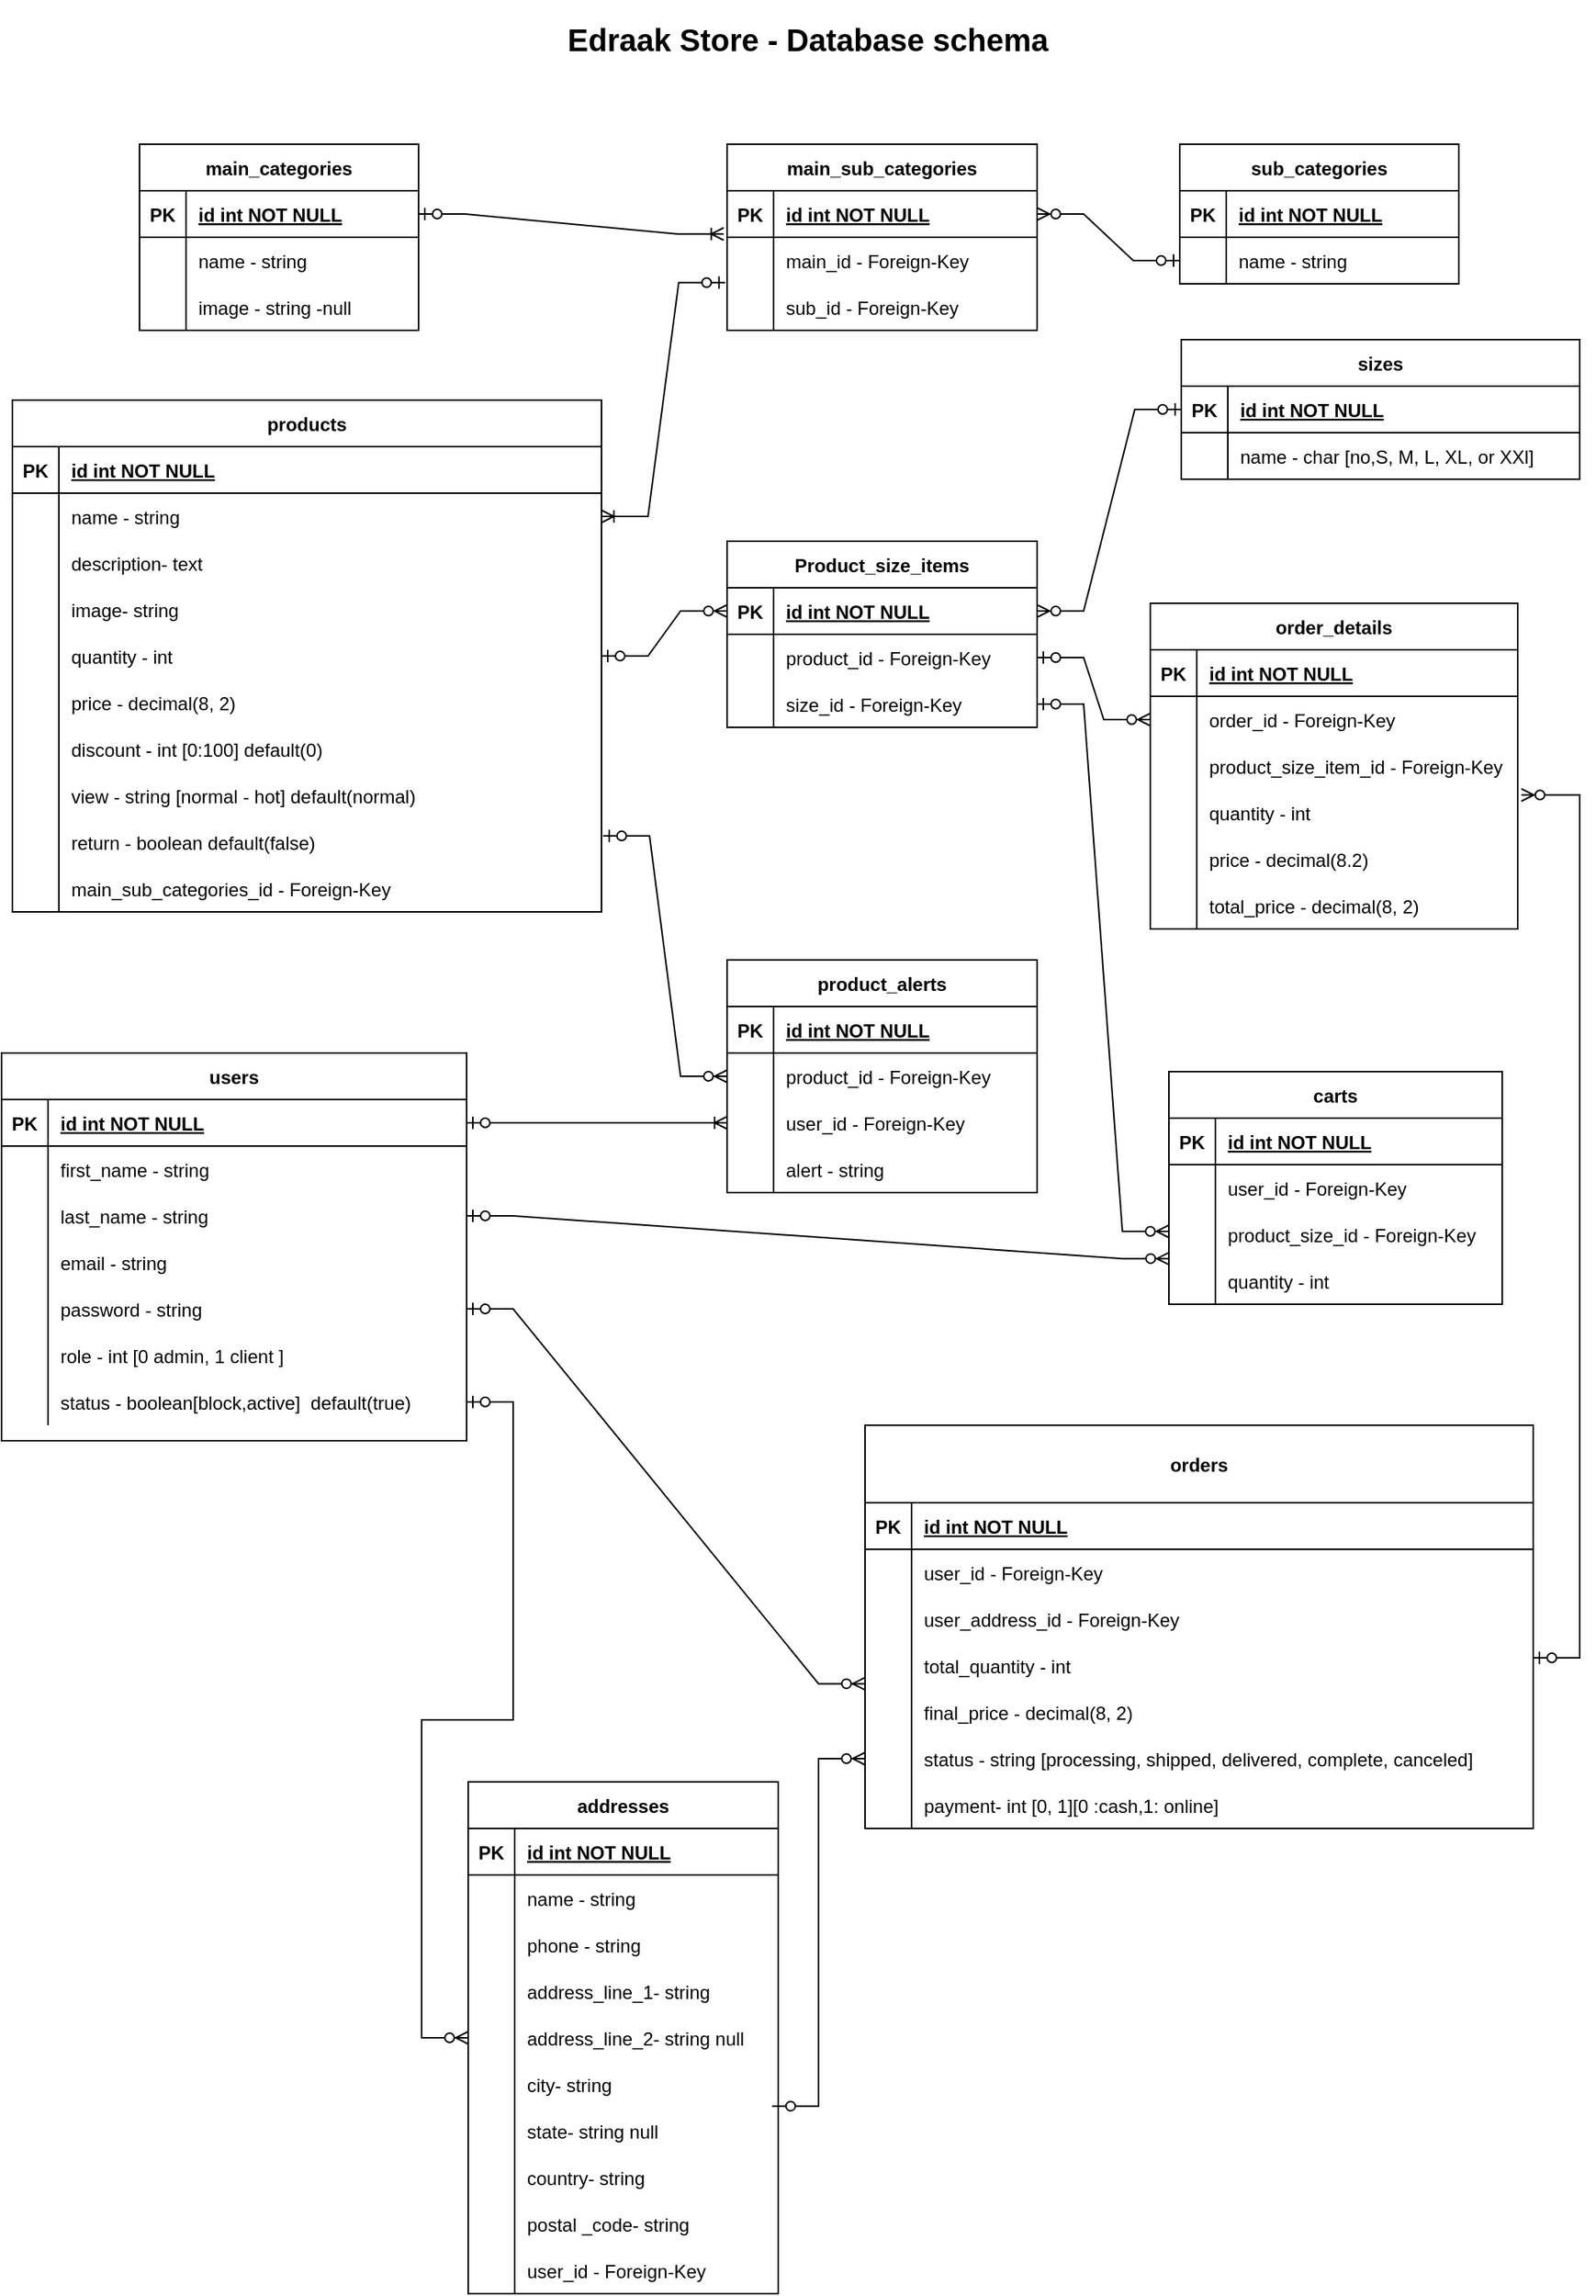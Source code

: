 <mxfile version="20.6.0" type="device"><diagram id="R2lEEEUBdFMjLlhIrx00" name="Page-1"><mxGraphModel dx="868" dy="440" grid="1" gridSize="10" guides="1" tooltips="1" connect="1" arrows="1" fold="1" page="1" pageScale="1" pageWidth="1100" pageHeight="1700" math="0" shadow="0" extFonts="Permanent Marker^https://fonts.googleapis.com/css?family=Permanent+Marker"><root><mxCell id="0"/><mxCell id="1" parent="0"/><mxCell id="C-vyLk0tnHw3VtMMgP7b-23" value="main_categories" style="shape=table;startSize=30;container=1;collapsible=1;childLayout=tableLayout;fixedRows=1;rowLines=0;fontStyle=1;align=center;resizeLast=1;" parent="1" vertex="1"><mxGeometry x="131" y="134" width="180" height="120" as="geometry"/></mxCell><mxCell id="C-vyLk0tnHw3VtMMgP7b-24" value="" style="shape=partialRectangle;collapsible=0;dropTarget=0;pointerEvents=0;fillColor=none;points=[[0,0.5],[1,0.5]];portConstraint=eastwest;top=0;left=0;right=0;bottom=1;" parent="C-vyLk0tnHw3VtMMgP7b-23" vertex="1"><mxGeometry y="30" width="180" height="30" as="geometry"/></mxCell><mxCell id="C-vyLk0tnHw3VtMMgP7b-25" value="PK" style="shape=partialRectangle;overflow=hidden;connectable=0;fillColor=none;top=0;left=0;bottom=0;right=0;fontStyle=1;" parent="C-vyLk0tnHw3VtMMgP7b-24" vertex="1"><mxGeometry width="30" height="30" as="geometry"><mxRectangle width="30" height="30" as="alternateBounds"/></mxGeometry></mxCell><mxCell id="C-vyLk0tnHw3VtMMgP7b-26" value="id int NOT NULL " style="shape=partialRectangle;overflow=hidden;connectable=0;fillColor=none;top=0;left=0;bottom=0;right=0;align=left;spacingLeft=6;fontStyle=5;" parent="C-vyLk0tnHw3VtMMgP7b-24" vertex="1"><mxGeometry x="30" width="150" height="30" as="geometry"><mxRectangle width="150" height="30" as="alternateBounds"/></mxGeometry></mxCell><mxCell id="C-vyLk0tnHw3VtMMgP7b-27" value="" style="shape=partialRectangle;collapsible=0;dropTarget=0;pointerEvents=0;fillColor=none;points=[[0,0.5],[1,0.5]];portConstraint=eastwest;top=0;left=0;right=0;bottom=0;" parent="C-vyLk0tnHw3VtMMgP7b-23" vertex="1"><mxGeometry y="60" width="180" height="30" as="geometry"/></mxCell><mxCell id="C-vyLk0tnHw3VtMMgP7b-28" value="" style="shape=partialRectangle;overflow=hidden;connectable=0;fillColor=none;top=0;left=0;bottom=0;right=0;" parent="C-vyLk0tnHw3VtMMgP7b-27" vertex="1"><mxGeometry width="30" height="30" as="geometry"><mxRectangle width="30" height="30" as="alternateBounds"/></mxGeometry></mxCell><mxCell id="C-vyLk0tnHw3VtMMgP7b-29" value="name - string" style="shape=partialRectangle;overflow=hidden;connectable=0;fillColor=none;top=0;left=0;bottom=0;right=0;align=left;spacingLeft=6;" parent="C-vyLk0tnHw3VtMMgP7b-27" vertex="1"><mxGeometry x="30" width="150" height="30" as="geometry"><mxRectangle width="150" height="30" as="alternateBounds"/></mxGeometry></mxCell><mxCell id="c0WwvHY6Tgxa-UAPkDzR-23" value="" style="shape=partialRectangle;collapsible=0;dropTarget=0;pointerEvents=0;fillColor=none;points=[[0,0.5],[1,0.5]];portConstraint=eastwest;top=0;left=0;right=0;bottom=0;" parent="C-vyLk0tnHw3VtMMgP7b-23" vertex="1"><mxGeometry y="90" width="180" height="30" as="geometry"/></mxCell><mxCell id="c0WwvHY6Tgxa-UAPkDzR-24" value="" style="shape=partialRectangle;overflow=hidden;connectable=0;fillColor=none;top=0;left=0;bottom=0;right=0;" parent="c0WwvHY6Tgxa-UAPkDzR-23" vertex="1"><mxGeometry width="30" height="30" as="geometry"><mxRectangle width="30" height="30" as="alternateBounds"/></mxGeometry></mxCell><mxCell id="c0WwvHY6Tgxa-UAPkDzR-25" value="image - string -null" style="shape=partialRectangle;overflow=hidden;connectable=0;fillColor=none;top=0;left=0;bottom=0;right=0;align=left;spacingLeft=6;" parent="c0WwvHY6Tgxa-UAPkDzR-23" vertex="1"><mxGeometry x="30" width="150" height="30" as="geometry"><mxRectangle width="150" height="30" as="alternateBounds"/></mxGeometry></mxCell><mxCell id="c0WwvHY6Tgxa-UAPkDzR-26" value="sub_categories" style="shape=table;startSize=30;container=1;collapsible=1;childLayout=tableLayout;fixedRows=1;rowLines=0;fontStyle=1;align=center;resizeLast=1;" parent="1" vertex="1"><mxGeometry x="802" y="134" width="180" height="90" as="geometry"/></mxCell><mxCell id="c0WwvHY6Tgxa-UAPkDzR-27" value="" style="shape=partialRectangle;collapsible=0;dropTarget=0;pointerEvents=0;fillColor=none;points=[[0,0.5],[1,0.5]];portConstraint=eastwest;top=0;left=0;right=0;bottom=1;" parent="c0WwvHY6Tgxa-UAPkDzR-26" vertex="1"><mxGeometry y="30" width="180" height="30" as="geometry"/></mxCell><mxCell id="c0WwvHY6Tgxa-UAPkDzR-28" value="PK" style="shape=partialRectangle;overflow=hidden;connectable=0;fillColor=none;top=0;left=0;bottom=0;right=0;fontStyle=1;" parent="c0WwvHY6Tgxa-UAPkDzR-27" vertex="1"><mxGeometry width="30" height="30" as="geometry"><mxRectangle width="30" height="30" as="alternateBounds"/></mxGeometry></mxCell><mxCell id="c0WwvHY6Tgxa-UAPkDzR-29" value="id int NOT NULL " style="shape=partialRectangle;overflow=hidden;connectable=0;fillColor=none;top=0;left=0;bottom=0;right=0;align=left;spacingLeft=6;fontStyle=5;" parent="c0WwvHY6Tgxa-UAPkDzR-27" vertex="1"><mxGeometry x="30" width="150" height="30" as="geometry"><mxRectangle width="150" height="30" as="alternateBounds"/></mxGeometry></mxCell><mxCell id="c0WwvHY6Tgxa-UAPkDzR-30" value="" style="shape=partialRectangle;collapsible=0;dropTarget=0;pointerEvents=0;fillColor=none;points=[[0,0.5],[1,0.5]];portConstraint=eastwest;top=0;left=0;right=0;bottom=0;" parent="c0WwvHY6Tgxa-UAPkDzR-26" vertex="1"><mxGeometry y="60" width="180" height="30" as="geometry"/></mxCell><mxCell id="c0WwvHY6Tgxa-UAPkDzR-31" value="" style="shape=partialRectangle;overflow=hidden;connectable=0;fillColor=none;top=0;left=0;bottom=0;right=0;" parent="c0WwvHY6Tgxa-UAPkDzR-30" vertex="1"><mxGeometry width="30" height="30" as="geometry"><mxRectangle width="30" height="30" as="alternateBounds"/></mxGeometry></mxCell><mxCell id="c0WwvHY6Tgxa-UAPkDzR-32" value="name - string" style="shape=partialRectangle;overflow=hidden;connectable=0;fillColor=none;top=0;left=0;bottom=0;right=0;align=left;spacingLeft=6;" parent="c0WwvHY6Tgxa-UAPkDzR-30" vertex="1"><mxGeometry x="30" width="150" height="30" as="geometry"><mxRectangle width="150" height="30" as="alternateBounds"/></mxGeometry></mxCell><mxCell id="c0WwvHY6Tgxa-UAPkDzR-47" value="&lt;font style=&quot;font-size: 20px;&quot;&gt;Edraak Store - Database schema&amp;nbsp; &lt;/font&gt;" style="text;html=1;strokeColor=none;fillColor=none;spacing=5;spacingTop=-20;whiteSpace=wrap;overflow=hidden;rounded=0;fontStyle=1;align=center;verticalAlign=middle;" parent="1" vertex="1"><mxGeometry x="215" y="56" width="700" height="40" as="geometry"/></mxCell><mxCell id="c0WwvHY6Tgxa-UAPkDzR-50" value="main_sub_categories" style="shape=table;startSize=30;container=1;collapsible=1;childLayout=tableLayout;fixedRows=1;rowLines=0;fontStyle=1;align=center;resizeLast=1;" parent="1" vertex="1"><mxGeometry x="510" y="134" width="200" height="120" as="geometry"/></mxCell><mxCell id="c0WwvHY6Tgxa-UAPkDzR-51" value="" style="shape=partialRectangle;collapsible=0;dropTarget=0;pointerEvents=0;fillColor=none;points=[[0,0.5],[1,0.5]];portConstraint=eastwest;top=0;left=0;right=0;bottom=1;" parent="c0WwvHY6Tgxa-UAPkDzR-50" vertex="1"><mxGeometry y="30" width="200" height="30" as="geometry"/></mxCell><mxCell id="c0WwvHY6Tgxa-UAPkDzR-52" value="PK" style="shape=partialRectangle;overflow=hidden;connectable=0;fillColor=none;top=0;left=0;bottom=0;right=0;fontStyle=1;" parent="c0WwvHY6Tgxa-UAPkDzR-51" vertex="1"><mxGeometry width="30" height="30" as="geometry"><mxRectangle width="30" height="30" as="alternateBounds"/></mxGeometry></mxCell><mxCell id="c0WwvHY6Tgxa-UAPkDzR-53" value="id int NOT NULL " style="shape=partialRectangle;overflow=hidden;connectable=0;fillColor=none;top=0;left=0;bottom=0;right=0;align=left;spacingLeft=6;fontStyle=5;" parent="c0WwvHY6Tgxa-UAPkDzR-51" vertex="1"><mxGeometry x="30" width="170" height="30" as="geometry"><mxRectangle width="170" height="30" as="alternateBounds"/></mxGeometry></mxCell><mxCell id="c0WwvHY6Tgxa-UAPkDzR-54" value="" style="shape=partialRectangle;collapsible=0;dropTarget=0;pointerEvents=0;fillColor=none;points=[[0,0.5],[1,0.5]];portConstraint=eastwest;top=0;left=0;right=0;bottom=0;" parent="c0WwvHY6Tgxa-UAPkDzR-50" vertex="1"><mxGeometry y="60" width="200" height="30" as="geometry"/></mxCell><mxCell id="c0WwvHY6Tgxa-UAPkDzR-55" value="" style="shape=partialRectangle;overflow=hidden;connectable=0;fillColor=none;top=0;left=0;bottom=0;right=0;" parent="c0WwvHY6Tgxa-UAPkDzR-54" vertex="1"><mxGeometry width="30" height="30" as="geometry"><mxRectangle width="30" height="30" as="alternateBounds"/></mxGeometry></mxCell><mxCell id="c0WwvHY6Tgxa-UAPkDzR-56" value="main_id - Foreign-Key" style="shape=partialRectangle;overflow=hidden;connectable=0;fillColor=none;top=0;left=0;bottom=0;right=0;align=left;spacingLeft=6;" parent="c0WwvHY6Tgxa-UAPkDzR-54" vertex="1"><mxGeometry x="30" width="170" height="30" as="geometry"><mxRectangle width="170" height="30" as="alternateBounds"/></mxGeometry></mxCell><mxCell id="c0WwvHY6Tgxa-UAPkDzR-57" value="" style="shape=partialRectangle;collapsible=0;dropTarget=0;pointerEvents=0;fillColor=none;points=[[0,0.5],[1,0.5]];portConstraint=eastwest;top=0;left=0;right=0;bottom=0;" parent="c0WwvHY6Tgxa-UAPkDzR-50" vertex="1"><mxGeometry y="90" width="200" height="30" as="geometry"/></mxCell><mxCell id="c0WwvHY6Tgxa-UAPkDzR-58" value="" style="shape=partialRectangle;overflow=hidden;connectable=0;fillColor=none;top=0;left=0;bottom=0;right=0;" parent="c0WwvHY6Tgxa-UAPkDzR-57" vertex="1"><mxGeometry width="30" height="30" as="geometry"><mxRectangle width="30" height="30" as="alternateBounds"/></mxGeometry></mxCell><mxCell id="c0WwvHY6Tgxa-UAPkDzR-59" value="sub_id - Foreign-Key" style="shape=partialRectangle;overflow=hidden;connectable=0;fillColor=none;top=0;left=0;bottom=0;right=0;align=left;spacingLeft=6;" parent="c0WwvHY6Tgxa-UAPkDzR-57" vertex="1"><mxGeometry x="30" width="170" height="30" as="geometry"><mxRectangle width="170" height="30" as="alternateBounds"/></mxGeometry></mxCell><mxCell id="c0WwvHY6Tgxa-UAPkDzR-60" value="products" style="shape=table;startSize=30;container=1;collapsible=1;childLayout=tableLayout;fixedRows=1;rowLines=0;fontStyle=1;align=center;resizeLast=1;" parent="1" vertex="1"><mxGeometry x="49" y="299" width="380" height="330" as="geometry"><mxRectangle x="31" y="300" width="90" height="30" as="alternateBounds"/></mxGeometry></mxCell><mxCell id="c0WwvHY6Tgxa-UAPkDzR-61" value="" style="shape=partialRectangle;collapsible=0;dropTarget=0;pointerEvents=0;fillColor=none;points=[[0,0.5],[1,0.5]];portConstraint=eastwest;top=0;left=0;right=0;bottom=1;" parent="c0WwvHY6Tgxa-UAPkDzR-60" vertex="1"><mxGeometry y="30" width="380" height="30" as="geometry"/></mxCell><mxCell id="c0WwvHY6Tgxa-UAPkDzR-62" value="PK" style="shape=partialRectangle;overflow=hidden;connectable=0;fillColor=none;top=0;left=0;bottom=0;right=0;fontStyle=1;" parent="c0WwvHY6Tgxa-UAPkDzR-61" vertex="1"><mxGeometry width="30" height="30" as="geometry"><mxRectangle width="30" height="30" as="alternateBounds"/></mxGeometry></mxCell><mxCell id="c0WwvHY6Tgxa-UAPkDzR-63" value="id int NOT NULL " style="shape=partialRectangle;overflow=hidden;connectable=0;fillColor=none;top=0;left=0;bottom=0;right=0;align=left;spacingLeft=6;fontStyle=5;" parent="c0WwvHY6Tgxa-UAPkDzR-61" vertex="1"><mxGeometry x="30" width="350" height="30" as="geometry"><mxRectangle width="350" height="30" as="alternateBounds"/></mxGeometry></mxCell><mxCell id="c0WwvHY6Tgxa-UAPkDzR-64" value="" style="shape=partialRectangle;collapsible=0;dropTarget=0;pointerEvents=0;fillColor=none;points=[[0,0.5],[1,0.5]];portConstraint=eastwest;top=0;left=0;right=0;bottom=0;" parent="c0WwvHY6Tgxa-UAPkDzR-60" vertex="1"><mxGeometry y="60" width="380" height="30" as="geometry"/></mxCell><mxCell id="c0WwvHY6Tgxa-UAPkDzR-65" value="" style="shape=partialRectangle;overflow=hidden;connectable=0;fillColor=none;top=0;left=0;bottom=0;right=0;" parent="c0WwvHY6Tgxa-UAPkDzR-64" vertex="1"><mxGeometry width="30" height="30" as="geometry"><mxRectangle width="30" height="30" as="alternateBounds"/></mxGeometry></mxCell><mxCell id="c0WwvHY6Tgxa-UAPkDzR-66" value="name - string" style="shape=partialRectangle;overflow=hidden;connectable=0;fillColor=none;top=0;left=0;bottom=0;right=0;align=left;spacingLeft=6;" parent="c0WwvHY6Tgxa-UAPkDzR-64" vertex="1"><mxGeometry x="30" width="350" height="30" as="geometry"><mxRectangle width="350" height="30" as="alternateBounds"/></mxGeometry></mxCell><mxCell id="Bokg7SHMFG28T0IaJHRB-1" value="" style="shape=partialRectangle;collapsible=0;dropTarget=0;pointerEvents=0;fillColor=none;points=[[0,0.5],[1,0.5]];portConstraint=eastwest;top=0;left=0;right=0;bottom=0;" parent="c0WwvHY6Tgxa-UAPkDzR-60" vertex="1"><mxGeometry y="90" width="380" height="30" as="geometry"/></mxCell><mxCell id="Bokg7SHMFG28T0IaJHRB-2" value="" style="shape=partialRectangle;overflow=hidden;connectable=0;fillColor=none;top=0;left=0;bottom=0;right=0;" parent="Bokg7SHMFG28T0IaJHRB-1" vertex="1"><mxGeometry width="30" height="30" as="geometry"><mxRectangle width="30" height="30" as="alternateBounds"/></mxGeometry></mxCell><mxCell id="Bokg7SHMFG28T0IaJHRB-3" value="description- text" style="shape=partialRectangle;overflow=hidden;connectable=0;fillColor=none;top=0;left=0;bottom=0;right=0;align=left;spacingLeft=6;" parent="Bokg7SHMFG28T0IaJHRB-1" vertex="1"><mxGeometry x="30" width="350" height="30" as="geometry"><mxRectangle width="350" height="30" as="alternateBounds"/></mxGeometry></mxCell><mxCell id="c0WwvHY6Tgxa-UAPkDzR-85" value="" style="shape=partialRectangle;collapsible=0;dropTarget=0;pointerEvents=0;fillColor=none;points=[[0,0.5],[1,0.5]];portConstraint=eastwest;top=0;left=0;right=0;bottom=0;" parent="c0WwvHY6Tgxa-UAPkDzR-60" vertex="1"><mxGeometry y="120" width="380" height="30" as="geometry"/></mxCell><mxCell id="c0WwvHY6Tgxa-UAPkDzR-86" value="" style="shape=partialRectangle;overflow=hidden;connectable=0;fillColor=none;top=0;left=0;bottom=0;right=0;" parent="c0WwvHY6Tgxa-UAPkDzR-85" vertex="1"><mxGeometry width="30" height="30" as="geometry"><mxRectangle width="30" height="30" as="alternateBounds"/></mxGeometry></mxCell><mxCell id="c0WwvHY6Tgxa-UAPkDzR-87" value="image- string" style="shape=partialRectangle;overflow=hidden;connectable=0;fillColor=none;top=0;left=0;bottom=0;right=0;align=left;spacingLeft=6;" parent="c0WwvHY6Tgxa-UAPkDzR-85" vertex="1"><mxGeometry x="30" width="350" height="30" as="geometry"><mxRectangle width="350" height="30" as="alternateBounds"/></mxGeometry></mxCell><mxCell id="c0WwvHY6Tgxa-UAPkDzR-73" value="" style="shape=partialRectangle;collapsible=0;dropTarget=0;pointerEvents=0;fillColor=none;points=[[0,0.5],[1,0.5]];portConstraint=eastwest;top=0;left=0;right=0;bottom=0;" parent="c0WwvHY6Tgxa-UAPkDzR-60" vertex="1"><mxGeometry y="150" width="380" height="30" as="geometry"/></mxCell><mxCell id="c0WwvHY6Tgxa-UAPkDzR-74" value="" style="shape=partialRectangle;overflow=hidden;connectable=0;fillColor=none;top=0;left=0;bottom=0;right=0;" parent="c0WwvHY6Tgxa-UAPkDzR-73" vertex="1"><mxGeometry width="30" height="30" as="geometry"><mxRectangle width="30" height="30" as="alternateBounds"/></mxGeometry></mxCell><mxCell id="c0WwvHY6Tgxa-UAPkDzR-75" value="quantity - int" style="shape=partialRectangle;overflow=hidden;connectable=0;fillColor=none;top=0;left=0;bottom=0;right=0;align=left;spacingLeft=6;" parent="c0WwvHY6Tgxa-UAPkDzR-73" vertex="1"><mxGeometry x="30" width="350" height="30" as="geometry"><mxRectangle width="350" height="30" as="alternateBounds"/></mxGeometry></mxCell><mxCell id="c0WwvHY6Tgxa-UAPkDzR-76" value="" style="shape=partialRectangle;collapsible=0;dropTarget=0;pointerEvents=0;fillColor=none;points=[[0,0.5],[1,0.5]];portConstraint=eastwest;top=0;left=0;right=0;bottom=0;" parent="c0WwvHY6Tgxa-UAPkDzR-60" vertex="1"><mxGeometry y="180" width="380" height="30" as="geometry"/></mxCell><mxCell id="c0WwvHY6Tgxa-UAPkDzR-77" value="" style="shape=partialRectangle;overflow=hidden;connectable=0;fillColor=none;top=0;left=0;bottom=0;right=0;" parent="c0WwvHY6Tgxa-UAPkDzR-76" vertex="1"><mxGeometry width="30" height="30" as="geometry"><mxRectangle width="30" height="30" as="alternateBounds"/></mxGeometry></mxCell><mxCell id="c0WwvHY6Tgxa-UAPkDzR-78" value="price - decimal(8, 2)" style="shape=partialRectangle;overflow=hidden;connectable=0;fillColor=none;top=0;left=0;bottom=0;right=0;align=left;spacingLeft=6;" parent="c0WwvHY6Tgxa-UAPkDzR-76" vertex="1"><mxGeometry x="30" width="350" height="30" as="geometry"><mxRectangle width="350" height="30" as="alternateBounds"/></mxGeometry></mxCell><mxCell id="c0WwvHY6Tgxa-UAPkDzR-79" value="" style="shape=partialRectangle;collapsible=0;dropTarget=0;pointerEvents=0;fillColor=none;points=[[0,0.5],[1,0.5]];portConstraint=eastwest;top=0;left=0;right=0;bottom=0;" parent="c0WwvHY6Tgxa-UAPkDzR-60" vertex="1"><mxGeometry y="210" width="380" height="30" as="geometry"/></mxCell><mxCell id="c0WwvHY6Tgxa-UAPkDzR-80" value="" style="shape=partialRectangle;overflow=hidden;connectable=0;fillColor=none;top=0;left=0;bottom=0;right=0;" parent="c0WwvHY6Tgxa-UAPkDzR-79" vertex="1"><mxGeometry width="30" height="30" as="geometry"><mxRectangle width="30" height="30" as="alternateBounds"/></mxGeometry></mxCell><mxCell id="c0WwvHY6Tgxa-UAPkDzR-81" value="discount - int [0:100] default(0) " style="shape=partialRectangle;overflow=hidden;connectable=0;fillColor=none;top=0;left=0;bottom=0;right=0;align=left;spacingLeft=6;" parent="c0WwvHY6Tgxa-UAPkDzR-79" vertex="1"><mxGeometry x="30" width="350" height="30" as="geometry"><mxRectangle width="350" height="30" as="alternateBounds"/></mxGeometry></mxCell><mxCell id="c0WwvHY6Tgxa-UAPkDzR-82" value="" style="shape=partialRectangle;collapsible=0;dropTarget=0;pointerEvents=0;fillColor=none;points=[[0,0.5],[1,0.5]];portConstraint=eastwest;top=0;left=0;right=0;bottom=0;" parent="c0WwvHY6Tgxa-UAPkDzR-60" vertex="1"><mxGeometry y="240" width="380" height="30" as="geometry"/></mxCell><mxCell id="c0WwvHY6Tgxa-UAPkDzR-83" value="" style="shape=partialRectangle;overflow=hidden;connectable=0;fillColor=none;top=0;left=0;bottom=0;right=0;" parent="c0WwvHY6Tgxa-UAPkDzR-82" vertex="1"><mxGeometry width="30" height="30" as="geometry"><mxRectangle width="30" height="30" as="alternateBounds"/></mxGeometry></mxCell><mxCell id="c0WwvHY6Tgxa-UAPkDzR-84" value="view - string [normal - hot] default(normal)" style="shape=partialRectangle;overflow=hidden;connectable=0;fillColor=none;top=0;left=0;bottom=0;right=0;align=left;spacingLeft=6;" parent="c0WwvHY6Tgxa-UAPkDzR-82" vertex="1"><mxGeometry x="30" width="350" height="30" as="geometry"><mxRectangle width="350" height="30" as="alternateBounds"/></mxGeometry></mxCell><mxCell id="c0WwvHY6Tgxa-UAPkDzR-186" value="" style="shape=partialRectangle;collapsible=0;dropTarget=0;pointerEvents=0;fillColor=none;points=[[0,0.5],[1,0.5]];portConstraint=eastwest;top=0;left=0;right=0;bottom=0;" parent="c0WwvHY6Tgxa-UAPkDzR-60" vertex="1"><mxGeometry y="270" width="380" height="30" as="geometry"/></mxCell><mxCell id="c0WwvHY6Tgxa-UAPkDzR-187" value="" style="shape=partialRectangle;overflow=hidden;connectable=0;fillColor=none;top=0;left=0;bottom=0;right=0;" parent="c0WwvHY6Tgxa-UAPkDzR-186" vertex="1"><mxGeometry width="30" height="30" as="geometry"><mxRectangle width="30" height="30" as="alternateBounds"/></mxGeometry></mxCell><mxCell id="c0WwvHY6Tgxa-UAPkDzR-188" value="return - boolean default(false)" style="shape=partialRectangle;overflow=hidden;connectable=0;fillColor=none;top=0;left=0;bottom=0;right=0;align=left;spacingLeft=6;" parent="c0WwvHY6Tgxa-UAPkDzR-186" vertex="1"><mxGeometry x="30" width="350" height="30" as="geometry"><mxRectangle width="350" height="30" as="alternateBounds"/></mxGeometry></mxCell><mxCell id="WC9o5YE6ZZz923hqnQHm-199" value="" style="shape=partialRectangle;collapsible=0;dropTarget=0;pointerEvents=0;fillColor=none;points=[[0,0.5],[1,0.5]];portConstraint=eastwest;top=0;left=0;right=0;bottom=0;" parent="c0WwvHY6Tgxa-UAPkDzR-60" vertex="1"><mxGeometry y="300" width="380" height="30" as="geometry"/></mxCell><mxCell id="WC9o5YE6ZZz923hqnQHm-200" value="" style="shape=partialRectangle;overflow=hidden;connectable=0;fillColor=none;top=0;left=0;bottom=0;right=0;" parent="WC9o5YE6ZZz923hqnQHm-199" vertex="1"><mxGeometry width="30" height="30" as="geometry"><mxRectangle width="30" height="30" as="alternateBounds"/></mxGeometry></mxCell><mxCell id="WC9o5YE6ZZz923hqnQHm-201" value="main_sub_categories_id - Foreign-Key" style="shape=partialRectangle;overflow=hidden;connectable=0;fillColor=none;top=0;left=0;bottom=0;right=0;align=left;spacingLeft=6;" parent="WC9o5YE6ZZz923hqnQHm-199" vertex="1"><mxGeometry x="30" width="350" height="30" as="geometry"><mxRectangle width="350" height="30" as="alternateBounds"/></mxGeometry></mxCell><mxCell id="c0WwvHY6Tgxa-UAPkDzR-98" value="sizes" style="shape=table;startSize=30;container=1;collapsible=1;childLayout=tableLayout;fixedRows=1;rowLines=0;fontStyle=1;align=center;resizeLast=1;" parent="1" vertex="1"><mxGeometry x="803" y="260" width="257" height="90" as="geometry"/></mxCell><mxCell id="c0WwvHY6Tgxa-UAPkDzR-99" value="" style="shape=partialRectangle;collapsible=0;dropTarget=0;pointerEvents=0;fillColor=none;points=[[0,0.5],[1,0.5]];portConstraint=eastwest;top=0;left=0;right=0;bottom=1;" parent="c0WwvHY6Tgxa-UAPkDzR-98" vertex="1"><mxGeometry y="30" width="257" height="30" as="geometry"/></mxCell><mxCell id="c0WwvHY6Tgxa-UAPkDzR-100" value="PK" style="shape=partialRectangle;overflow=hidden;connectable=0;fillColor=none;top=0;left=0;bottom=0;right=0;fontStyle=1;" parent="c0WwvHY6Tgxa-UAPkDzR-99" vertex="1"><mxGeometry width="30" height="30" as="geometry"><mxRectangle width="30" height="30" as="alternateBounds"/></mxGeometry></mxCell><mxCell id="c0WwvHY6Tgxa-UAPkDzR-101" value="id int NOT NULL " style="shape=partialRectangle;overflow=hidden;connectable=0;fillColor=none;top=0;left=0;bottom=0;right=0;align=left;spacingLeft=6;fontStyle=5;" parent="c0WwvHY6Tgxa-UAPkDzR-99" vertex="1"><mxGeometry x="30" width="227" height="30" as="geometry"><mxRectangle width="227" height="30" as="alternateBounds"/></mxGeometry></mxCell><mxCell id="c0WwvHY6Tgxa-UAPkDzR-102" value="" style="shape=partialRectangle;collapsible=0;dropTarget=0;pointerEvents=0;fillColor=none;points=[[0,0.5],[1,0.5]];portConstraint=eastwest;top=0;left=0;right=0;bottom=0;" parent="c0WwvHY6Tgxa-UAPkDzR-98" vertex="1"><mxGeometry y="60" width="257" height="30" as="geometry"/></mxCell><mxCell id="c0WwvHY6Tgxa-UAPkDzR-103" value="" style="shape=partialRectangle;overflow=hidden;connectable=0;fillColor=none;top=0;left=0;bottom=0;right=0;" parent="c0WwvHY6Tgxa-UAPkDzR-102" vertex="1"><mxGeometry width="30" height="30" as="geometry"><mxRectangle width="30" height="30" as="alternateBounds"/></mxGeometry></mxCell><mxCell id="c0WwvHY6Tgxa-UAPkDzR-104" value="name - char [no,S, M, L, XL, or XXl]" style="shape=partialRectangle;overflow=hidden;connectable=0;fillColor=none;top=0;left=0;bottom=0;right=0;align=left;spacingLeft=6;" parent="c0WwvHY6Tgxa-UAPkDzR-102" vertex="1"><mxGeometry x="30" width="227" height="30" as="geometry"><mxRectangle width="227" height="30" as="alternateBounds"/></mxGeometry></mxCell><mxCell id="c0WwvHY6Tgxa-UAPkDzR-105" value="Product_size_items" style="shape=table;startSize=30;container=1;collapsible=1;childLayout=tableLayout;fixedRows=1;rowLines=0;fontStyle=1;align=center;resizeLast=1;" parent="1" vertex="1"><mxGeometry x="510" y="390" width="200" height="120" as="geometry"/></mxCell><mxCell id="c0WwvHY6Tgxa-UAPkDzR-106" value="" style="shape=partialRectangle;collapsible=0;dropTarget=0;pointerEvents=0;fillColor=none;points=[[0,0.5],[1,0.5]];portConstraint=eastwest;top=0;left=0;right=0;bottom=1;" parent="c0WwvHY6Tgxa-UAPkDzR-105" vertex="1"><mxGeometry y="30" width="200" height="30" as="geometry"/></mxCell><mxCell id="c0WwvHY6Tgxa-UAPkDzR-107" value="PK" style="shape=partialRectangle;overflow=hidden;connectable=0;fillColor=none;top=0;left=0;bottom=0;right=0;fontStyle=1;" parent="c0WwvHY6Tgxa-UAPkDzR-106" vertex="1"><mxGeometry width="30" height="30" as="geometry"><mxRectangle width="30" height="30" as="alternateBounds"/></mxGeometry></mxCell><mxCell id="c0WwvHY6Tgxa-UAPkDzR-108" value="id int NOT NULL " style="shape=partialRectangle;overflow=hidden;connectable=0;fillColor=none;top=0;left=0;bottom=0;right=0;align=left;spacingLeft=6;fontStyle=5;" parent="c0WwvHY6Tgxa-UAPkDzR-106" vertex="1"><mxGeometry x="30" width="170" height="30" as="geometry"><mxRectangle width="170" height="30" as="alternateBounds"/></mxGeometry></mxCell><mxCell id="c0WwvHY6Tgxa-UAPkDzR-109" value="" style="shape=partialRectangle;collapsible=0;dropTarget=0;pointerEvents=0;fillColor=none;points=[[0,0.5],[1,0.5]];portConstraint=eastwest;top=0;left=0;right=0;bottom=0;" parent="c0WwvHY6Tgxa-UAPkDzR-105" vertex="1"><mxGeometry y="60" width="200" height="30" as="geometry"/></mxCell><mxCell id="c0WwvHY6Tgxa-UAPkDzR-110" value="" style="shape=partialRectangle;overflow=hidden;connectable=0;fillColor=none;top=0;left=0;bottom=0;right=0;" parent="c0WwvHY6Tgxa-UAPkDzR-109" vertex="1"><mxGeometry width="30" height="30" as="geometry"><mxRectangle width="30" height="30" as="alternateBounds"/></mxGeometry></mxCell><mxCell id="c0WwvHY6Tgxa-UAPkDzR-111" value="product_id - Foreign-Key" style="shape=partialRectangle;overflow=hidden;connectable=0;fillColor=none;top=0;left=0;bottom=0;right=0;align=left;spacingLeft=6;" parent="c0WwvHY6Tgxa-UAPkDzR-109" vertex="1"><mxGeometry x="30" width="170" height="30" as="geometry"><mxRectangle width="170" height="30" as="alternateBounds"/></mxGeometry></mxCell><mxCell id="c0WwvHY6Tgxa-UAPkDzR-112" value="" style="shape=partialRectangle;collapsible=0;dropTarget=0;pointerEvents=0;fillColor=none;points=[[0,0.5],[1,0.5]];portConstraint=eastwest;top=0;left=0;right=0;bottom=0;" parent="c0WwvHY6Tgxa-UAPkDzR-105" vertex="1"><mxGeometry y="90" width="200" height="30" as="geometry"/></mxCell><mxCell id="c0WwvHY6Tgxa-UAPkDzR-113" value="" style="shape=partialRectangle;overflow=hidden;connectable=0;fillColor=none;top=0;left=0;bottom=0;right=0;" parent="c0WwvHY6Tgxa-UAPkDzR-112" vertex="1"><mxGeometry width="30" height="30" as="geometry"><mxRectangle width="30" height="30" as="alternateBounds"/></mxGeometry></mxCell><mxCell id="c0WwvHY6Tgxa-UAPkDzR-114" value="size_id - Foreign-Key " style="shape=partialRectangle;overflow=hidden;connectable=0;fillColor=none;top=0;left=0;bottom=0;right=0;align=left;spacingLeft=6;" parent="c0WwvHY6Tgxa-UAPkDzR-112" vertex="1"><mxGeometry x="30" width="170" height="30" as="geometry"><mxRectangle width="170" height="30" as="alternateBounds"/></mxGeometry></mxCell><mxCell id="c0WwvHY6Tgxa-UAPkDzR-134" value="users" style="shape=table;startSize=30;container=1;collapsible=1;childLayout=tableLayout;fixedRows=1;rowLines=0;fontStyle=1;align=center;resizeLast=1;" parent="1" vertex="1"><mxGeometry x="42" y="720" width="300" height="250" as="geometry"/></mxCell><mxCell id="c0WwvHY6Tgxa-UAPkDzR-135" value="" style="shape=partialRectangle;collapsible=0;dropTarget=0;pointerEvents=0;fillColor=none;points=[[0,0.5],[1,0.5]];portConstraint=eastwest;top=0;left=0;right=0;bottom=1;" parent="c0WwvHY6Tgxa-UAPkDzR-134" vertex="1"><mxGeometry y="30" width="300" height="30" as="geometry"/></mxCell><mxCell id="c0WwvHY6Tgxa-UAPkDzR-136" value="PK" style="shape=partialRectangle;overflow=hidden;connectable=0;fillColor=none;top=0;left=0;bottom=0;right=0;fontStyle=1;" parent="c0WwvHY6Tgxa-UAPkDzR-135" vertex="1"><mxGeometry width="30" height="30" as="geometry"><mxRectangle width="30" height="30" as="alternateBounds"/></mxGeometry></mxCell><mxCell id="c0WwvHY6Tgxa-UAPkDzR-137" value="id int NOT NULL " style="shape=partialRectangle;overflow=hidden;connectable=0;fillColor=none;top=0;left=0;bottom=0;right=0;align=left;spacingLeft=6;fontStyle=5;" parent="c0WwvHY6Tgxa-UAPkDzR-135" vertex="1"><mxGeometry x="30" width="270" height="30" as="geometry"><mxRectangle width="270" height="30" as="alternateBounds"/></mxGeometry></mxCell><mxCell id="c0WwvHY6Tgxa-UAPkDzR-138" value="" style="shape=partialRectangle;collapsible=0;dropTarget=0;pointerEvents=0;fillColor=none;points=[[0,0.5],[1,0.5]];portConstraint=eastwest;top=0;left=0;right=0;bottom=0;" parent="c0WwvHY6Tgxa-UAPkDzR-134" vertex="1"><mxGeometry y="60" width="300" height="30" as="geometry"/></mxCell><mxCell id="c0WwvHY6Tgxa-UAPkDzR-139" value="" style="shape=partialRectangle;overflow=hidden;connectable=0;fillColor=none;top=0;left=0;bottom=0;right=0;" parent="c0WwvHY6Tgxa-UAPkDzR-138" vertex="1"><mxGeometry width="30" height="30" as="geometry"><mxRectangle width="30" height="30" as="alternateBounds"/></mxGeometry></mxCell><mxCell id="c0WwvHY6Tgxa-UAPkDzR-140" value="first_name - string" style="shape=partialRectangle;overflow=hidden;connectable=0;fillColor=none;top=0;left=0;bottom=0;right=0;align=left;spacingLeft=6;" parent="c0WwvHY6Tgxa-UAPkDzR-138" vertex="1"><mxGeometry x="30" width="270" height="30" as="geometry"><mxRectangle width="270" height="30" as="alternateBounds"/></mxGeometry></mxCell><mxCell id="c0WwvHY6Tgxa-UAPkDzR-183" value="" style="shape=partialRectangle;collapsible=0;dropTarget=0;pointerEvents=0;fillColor=none;points=[[0,0.5],[1,0.5]];portConstraint=eastwest;top=0;left=0;right=0;bottom=0;" parent="c0WwvHY6Tgxa-UAPkDzR-134" vertex="1"><mxGeometry y="90" width="300" height="30" as="geometry"/></mxCell><mxCell id="c0WwvHY6Tgxa-UAPkDzR-184" value="" style="shape=partialRectangle;overflow=hidden;connectable=0;fillColor=none;top=0;left=0;bottom=0;right=0;" parent="c0WwvHY6Tgxa-UAPkDzR-183" vertex="1"><mxGeometry width="30" height="30" as="geometry"><mxRectangle width="30" height="30" as="alternateBounds"/></mxGeometry></mxCell><mxCell id="c0WwvHY6Tgxa-UAPkDzR-185" value="last_name - string" style="shape=partialRectangle;overflow=hidden;connectable=0;fillColor=none;top=0;left=0;bottom=0;right=0;align=left;spacingLeft=6;" parent="c0WwvHY6Tgxa-UAPkDzR-183" vertex="1"><mxGeometry x="30" width="270" height="30" as="geometry"><mxRectangle width="270" height="30" as="alternateBounds"/></mxGeometry></mxCell><mxCell id="c0WwvHY6Tgxa-UAPkDzR-141" value="" style="shape=partialRectangle;collapsible=0;dropTarget=0;pointerEvents=0;fillColor=none;points=[[0,0.5],[1,0.5]];portConstraint=eastwest;top=0;left=0;right=0;bottom=0;" parent="c0WwvHY6Tgxa-UAPkDzR-134" vertex="1"><mxGeometry y="120" width="300" height="30" as="geometry"/></mxCell><mxCell id="c0WwvHY6Tgxa-UAPkDzR-142" value="" style="shape=partialRectangle;overflow=hidden;connectable=0;fillColor=none;top=0;left=0;bottom=0;right=0;" parent="c0WwvHY6Tgxa-UAPkDzR-141" vertex="1"><mxGeometry width="30" height="30" as="geometry"><mxRectangle width="30" height="30" as="alternateBounds"/></mxGeometry></mxCell><mxCell id="c0WwvHY6Tgxa-UAPkDzR-143" value="email - string" style="shape=partialRectangle;overflow=hidden;connectable=0;fillColor=none;top=0;left=0;bottom=0;right=0;align=left;spacingLeft=6;" parent="c0WwvHY6Tgxa-UAPkDzR-141" vertex="1"><mxGeometry x="30" width="270" height="30" as="geometry"><mxRectangle width="270" height="30" as="alternateBounds"/></mxGeometry></mxCell><mxCell id="c0WwvHY6Tgxa-UAPkDzR-144" value="" style="shape=partialRectangle;collapsible=0;dropTarget=0;pointerEvents=0;fillColor=none;points=[[0,0.5],[1,0.5]];portConstraint=eastwest;top=0;left=0;right=0;bottom=0;" parent="c0WwvHY6Tgxa-UAPkDzR-134" vertex="1"><mxGeometry y="150" width="300" height="30" as="geometry"/></mxCell><mxCell id="c0WwvHY6Tgxa-UAPkDzR-145" value="" style="shape=partialRectangle;overflow=hidden;connectable=0;fillColor=none;top=0;left=0;bottom=0;right=0;" parent="c0WwvHY6Tgxa-UAPkDzR-144" vertex="1"><mxGeometry width="30" height="30" as="geometry"><mxRectangle width="30" height="30" as="alternateBounds"/></mxGeometry></mxCell><mxCell id="c0WwvHY6Tgxa-UAPkDzR-146" value="password - string" style="shape=partialRectangle;overflow=hidden;connectable=0;fillColor=none;top=0;left=0;bottom=0;right=0;align=left;spacingLeft=6;" parent="c0WwvHY6Tgxa-UAPkDzR-144" vertex="1"><mxGeometry x="30" width="270" height="30" as="geometry"><mxRectangle width="270" height="30" as="alternateBounds"/></mxGeometry></mxCell><mxCell id="WC9o5YE6ZZz923hqnQHm-214" value="" style="shape=partialRectangle;collapsible=0;dropTarget=0;pointerEvents=0;fillColor=none;points=[[0,0.5],[1,0.5]];portConstraint=eastwest;top=0;left=0;right=0;bottom=0;" parent="c0WwvHY6Tgxa-UAPkDzR-134" vertex="1"><mxGeometry y="180" width="300" height="30" as="geometry"/></mxCell><mxCell id="WC9o5YE6ZZz923hqnQHm-215" value="" style="shape=partialRectangle;overflow=hidden;connectable=0;fillColor=none;top=0;left=0;bottom=0;right=0;" parent="WC9o5YE6ZZz923hqnQHm-214" vertex="1"><mxGeometry width="30" height="30" as="geometry"><mxRectangle width="30" height="30" as="alternateBounds"/></mxGeometry></mxCell><mxCell id="WC9o5YE6ZZz923hqnQHm-216" value="role - int [0 admin, 1 client ]" style="shape=partialRectangle;overflow=hidden;connectable=0;fillColor=none;top=0;left=0;bottom=0;right=0;align=left;spacingLeft=6;" parent="WC9o5YE6ZZz923hqnQHm-214" vertex="1"><mxGeometry x="30" width="270" height="30" as="geometry"><mxRectangle width="270" height="30" as="alternateBounds"/></mxGeometry></mxCell><mxCell id="WC9o5YE6ZZz923hqnQHm-217" value="" style="shape=partialRectangle;collapsible=0;dropTarget=0;pointerEvents=0;fillColor=none;points=[[0,0.5],[1,0.5]];portConstraint=eastwest;top=0;left=0;right=0;bottom=0;" parent="c0WwvHY6Tgxa-UAPkDzR-134" vertex="1"><mxGeometry y="210" width="300" height="30" as="geometry"/></mxCell><mxCell id="WC9o5YE6ZZz923hqnQHm-218" value="" style="shape=partialRectangle;overflow=hidden;connectable=0;fillColor=none;top=0;left=0;bottom=0;right=0;" parent="WC9o5YE6ZZz923hqnQHm-217" vertex="1"><mxGeometry width="30" height="30" as="geometry"><mxRectangle width="30" height="30" as="alternateBounds"/></mxGeometry></mxCell><mxCell id="WC9o5YE6ZZz923hqnQHm-219" value="status - boolean[block,active]  default(true)" style="shape=partialRectangle;overflow=hidden;connectable=0;fillColor=none;top=0;left=0;bottom=0;right=0;align=left;spacingLeft=6;" parent="WC9o5YE6ZZz923hqnQHm-217" vertex="1"><mxGeometry x="30" width="270" height="30" as="geometry"><mxRectangle width="270" height="30" as="alternateBounds"/></mxGeometry></mxCell><mxCell id="c0WwvHY6Tgxa-UAPkDzR-167" value="addresses" style="shape=table;startSize=30;container=1;collapsible=1;childLayout=tableLayout;fixedRows=1;rowLines=0;fontStyle=1;align=center;resizeLast=1;" parent="1" vertex="1"><mxGeometry x="343" y="1190" width="200" height="330" as="geometry"/></mxCell><mxCell id="c0WwvHY6Tgxa-UAPkDzR-168" value="" style="shape=partialRectangle;collapsible=0;dropTarget=0;pointerEvents=0;fillColor=none;points=[[0,0.5],[1,0.5]];portConstraint=eastwest;top=0;left=0;right=0;bottom=1;" parent="c0WwvHY6Tgxa-UAPkDzR-167" vertex="1"><mxGeometry y="30" width="200" height="30" as="geometry"/></mxCell><mxCell id="c0WwvHY6Tgxa-UAPkDzR-169" value="PK" style="shape=partialRectangle;overflow=hidden;connectable=0;fillColor=none;top=0;left=0;bottom=0;right=0;fontStyle=1;" parent="c0WwvHY6Tgxa-UAPkDzR-168" vertex="1"><mxGeometry width="30" height="30" as="geometry"><mxRectangle width="30" height="30" as="alternateBounds"/></mxGeometry></mxCell><mxCell id="c0WwvHY6Tgxa-UAPkDzR-170" value="id int NOT NULL " style="shape=partialRectangle;overflow=hidden;connectable=0;fillColor=none;top=0;left=0;bottom=0;right=0;align=left;spacingLeft=6;fontStyle=5;" parent="c0WwvHY6Tgxa-UAPkDzR-168" vertex="1"><mxGeometry x="30" width="170" height="30" as="geometry"><mxRectangle width="170" height="30" as="alternateBounds"/></mxGeometry></mxCell><mxCell id="c0WwvHY6Tgxa-UAPkDzR-171" value="" style="shape=partialRectangle;collapsible=0;dropTarget=0;pointerEvents=0;fillColor=none;points=[[0,0.5],[1,0.5]];portConstraint=eastwest;top=0;left=0;right=0;bottom=0;" parent="c0WwvHY6Tgxa-UAPkDzR-167" vertex="1"><mxGeometry y="60" width="200" height="30" as="geometry"/></mxCell><mxCell id="c0WwvHY6Tgxa-UAPkDzR-172" value="" style="shape=partialRectangle;overflow=hidden;connectable=0;fillColor=none;top=0;left=0;bottom=0;right=0;" parent="c0WwvHY6Tgxa-UAPkDzR-171" vertex="1"><mxGeometry width="30" height="30" as="geometry"><mxRectangle width="30" height="30" as="alternateBounds"/></mxGeometry></mxCell><mxCell id="c0WwvHY6Tgxa-UAPkDzR-173" value="name - string " style="shape=partialRectangle;overflow=hidden;connectable=0;fillColor=none;top=0;left=0;bottom=0;right=0;align=left;spacingLeft=6;" parent="c0WwvHY6Tgxa-UAPkDzR-171" vertex="1"><mxGeometry x="30" width="170" height="30" as="geometry"><mxRectangle width="170" height="30" as="alternateBounds"/></mxGeometry></mxCell><mxCell id="c0WwvHY6Tgxa-UAPkDzR-174" value="" style="shape=partialRectangle;collapsible=0;dropTarget=0;pointerEvents=0;fillColor=none;points=[[0,0.5],[1,0.5]];portConstraint=eastwest;top=0;left=0;right=0;bottom=0;" parent="c0WwvHY6Tgxa-UAPkDzR-167" vertex="1"><mxGeometry y="90" width="200" height="30" as="geometry"/></mxCell><mxCell id="c0WwvHY6Tgxa-UAPkDzR-175" value="" style="shape=partialRectangle;overflow=hidden;connectable=0;fillColor=none;top=0;left=0;bottom=0;right=0;" parent="c0WwvHY6Tgxa-UAPkDzR-174" vertex="1"><mxGeometry width="30" height="30" as="geometry"><mxRectangle width="30" height="30" as="alternateBounds"/></mxGeometry></mxCell><mxCell id="c0WwvHY6Tgxa-UAPkDzR-176" value="phone - string" style="shape=partialRectangle;overflow=hidden;connectable=0;fillColor=none;top=0;left=0;bottom=0;right=0;align=left;spacingLeft=6;" parent="c0WwvHY6Tgxa-UAPkDzR-174" vertex="1"><mxGeometry x="30" width="170" height="30" as="geometry"><mxRectangle width="170" height="30" as="alternateBounds"/></mxGeometry></mxCell><mxCell id="c0WwvHY6Tgxa-UAPkDzR-177" value="" style="shape=partialRectangle;collapsible=0;dropTarget=0;pointerEvents=0;fillColor=none;points=[[0,0.5],[1,0.5]];portConstraint=eastwest;top=0;left=0;right=0;bottom=0;" parent="c0WwvHY6Tgxa-UAPkDzR-167" vertex="1"><mxGeometry y="120" width="200" height="30" as="geometry"/></mxCell><mxCell id="c0WwvHY6Tgxa-UAPkDzR-178" value="" style="shape=partialRectangle;overflow=hidden;connectable=0;fillColor=none;top=0;left=0;bottom=0;right=0;" parent="c0WwvHY6Tgxa-UAPkDzR-177" vertex="1"><mxGeometry width="30" height="30" as="geometry"><mxRectangle width="30" height="30" as="alternateBounds"/></mxGeometry></mxCell><mxCell id="c0WwvHY6Tgxa-UAPkDzR-179" value="address_line_1- string " style="shape=partialRectangle;overflow=hidden;connectable=0;fillColor=none;top=0;left=0;bottom=0;right=0;align=left;spacingLeft=6;" parent="c0WwvHY6Tgxa-UAPkDzR-177" vertex="1"><mxGeometry x="30" width="170" height="30" as="geometry"><mxRectangle width="170" height="30" as="alternateBounds"/></mxGeometry></mxCell><mxCell id="c0WwvHY6Tgxa-UAPkDzR-192" value="" style="shape=partialRectangle;collapsible=0;dropTarget=0;pointerEvents=0;fillColor=none;points=[[0,0.5],[1,0.5]];portConstraint=eastwest;top=0;left=0;right=0;bottom=0;" parent="c0WwvHY6Tgxa-UAPkDzR-167" vertex="1"><mxGeometry y="150" width="200" height="30" as="geometry"/></mxCell><mxCell id="c0WwvHY6Tgxa-UAPkDzR-193" value="" style="shape=partialRectangle;overflow=hidden;connectable=0;fillColor=none;top=0;left=0;bottom=0;right=0;" parent="c0WwvHY6Tgxa-UAPkDzR-192" vertex="1"><mxGeometry width="30" height="30" as="geometry"><mxRectangle width="30" height="30" as="alternateBounds"/></mxGeometry></mxCell><mxCell id="c0WwvHY6Tgxa-UAPkDzR-194" value="address_line_2- string null" style="shape=partialRectangle;overflow=hidden;connectable=0;fillColor=none;top=0;left=0;bottom=0;right=0;align=left;spacingLeft=6;" parent="c0WwvHY6Tgxa-UAPkDzR-192" vertex="1"><mxGeometry x="30" width="170" height="30" as="geometry"><mxRectangle width="170" height="30" as="alternateBounds"/></mxGeometry></mxCell><mxCell id="c0WwvHY6Tgxa-UAPkDzR-180" value="" style="shape=partialRectangle;collapsible=0;dropTarget=0;pointerEvents=0;fillColor=none;points=[[0,0.5],[1,0.5]];portConstraint=eastwest;top=0;left=0;right=0;bottom=0;" parent="c0WwvHY6Tgxa-UAPkDzR-167" vertex="1"><mxGeometry y="180" width="200" height="30" as="geometry"/></mxCell><mxCell id="c0WwvHY6Tgxa-UAPkDzR-181" value="" style="shape=partialRectangle;overflow=hidden;connectable=0;fillColor=none;top=0;left=0;bottom=0;right=0;" parent="c0WwvHY6Tgxa-UAPkDzR-180" vertex="1"><mxGeometry width="30" height="30" as="geometry"><mxRectangle width="30" height="30" as="alternateBounds"/></mxGeometry></mxCell><mxCell id="c0WwvHY6Tgxa-UAPkDzR-182" value="city- string" style="shape=partialRectangle;overflow=hidden;connectable=0;fillColor=none;top=0;left=0;bottom=0;right=0;align=left;spacingLeft=6;" parent="c0WwvHY6Tgxa-UAPkDzR-180" vertex="1"><mxGeometry x="30" width="170" height="30" as="geometry"><mxRectangle width="170" height="30" as="alternateBounds"/></mxGeometry></mxCell><mxCell id="c0WwvHY6Tgxa-UAPkDzR-189" value="" style="shape=partialRectangle;collapsible=0;dropTarget=0;pointerEvents=0;fillColor=none;points=[[0,0.5],[1,0.5]];portConstraint=eastwest;top=0;left=0;right=0;bottom=0;" parent="c0WwvHY6Tgxa-UAPkDzR-167" vertex="1"><mxGeometry y="210" width="200" height="30" as="geometry"/></mxCell><mxCell id="c0WwvHY6Tgxa-UAPkDzR-190" value="" style="shape=partialRectangle;overflow=hidden;connectable=0;fillColor=none;top=0;left=0;bottom=0;right=0;" parent="c0WwvHY6Tgxa-UAPkDzR-189" vertex="1"><mxGeometry width="30" height="30" as="geometry"><mxRectangle width="30" height="30" as="alternateBounds"/></mxGeometry></mxCell><mxCell id="c0WwvHY6Tgxa-UAPkDzR-191" value="state- string null" style="shape=partialRectangle;overflow=hidden;connectable=0;fillColor=none;top=0;left=0;bottom=0;right=0;align=left;spacingLeft=6;" parent="c0WwvHY6Tgxa-UAPkDzR-189" vertex="1"><mxGeometry x="30" width="170" height="30" as="geometry"><mxRectangle width="170" height="30" as="alternateBounds"/></mxGeometry></mxCell><mxCell id="c0WwvHY6Tgxa-UAPkDzR-195" value="" style="shape=partialRectangle;collapsible=0;dropTarget=0;pointerEvents=0;fillColor=none;points=[[0,0.5],[1,0.5]];portConstraint=eastwest;top=0;left=0;right=0;bottom=0;" parent="c0WwvHY6Tgxa-UAPkDzR-167" vertex="1"><mxGeometry y="240" width="200" height="30" as="geometry"/></mxCell><mxCell id="c0WwvHY6Tgxa-UAPkDzR-196" value="" style="shape=partialRectangle;overflow=hidden;connectable=0;fillColor=none;top=0;left=0;bottom=0;right=0;" parent="c0WwvHY6Tgxa-UAPkDzR-195" vertex="1"><mxGeometry width="30" height="30" as="geometry"><mxRectangle width="30" height="30" as="alternateBounds"/></mxGeometry></mxCell><mxCell id="c0WwvHY6Tgxa-UAPkDzR-197" value="country- string " style="shape=partialRectangle;overflow=hidden;connectable=0;fillColor=none;top=0;left=0;bottom=0;right=0;align=left;spacingLeft=6;" parent="c0WwvHY6Tgxa-UAPkDzR-195" vertex="1"><mxGeometry x="30" width="170" height="30" as="geometry"><mxRectangle width="170" height="30" as="alternateBounds"/></mxGeometry></mxCell><mxCell id="c0WwvHY6Tgxa-UAPkDzR-198" value="" style="shape=partialRectangle;collapsible=0;dropTarget=0;pointerEvents=0;fillColor=none;points=[[0,0.5],[1,0.5]];portConstraint=eastwest;top=0;left=0;right=0;bottom=0;" parent="c0WwvHY6Tgxa-UAPkDzR-167" vertex="1"><mxGeometry y="270" width="200" height="30" as="geometry"/></mxCell><mxCell id="c0WwvHY6Tgxa-UAPkDzR-199" value="" style="shape=partialRectangle;overflow=hidden;connectable=0;fillColor=none;top=0;left=0;bottom=0;right=0;" parent="c0WwvHY6Tgxa-UAPkDzR-198" vertex="1"><mxGeometry width="30" height="30" as="geometry"><mxRectangle width="30" height="30" as="alternateBounds"/></mxGeometry></mxCell><mxCell id="c0WwvHY6Tgxa-UAPkDzR-200" value="postal _code- string " style="shape=partialRectangle;overflow=hidden;connectable=0;fillColor=none;top=0;left=0;bottom=0;right=0;align=left;spacingLeft=6;" parent="c0WwvHY6Tgxa-UAPkDzR-198" vertex="1"><mxGeometry x="30" width="170" height="30" as="geometry"><mxRectangle width="170" height="30" as="alternateBounds"/></mxGeometry></mxCell><mxCell id="c0WwvHY6Tgxa-UAPkDzR-246" value="" style="shape=partialRectangle;collapsible=0;dropTarget=0;pointerEvents=0;fillColor=none;points=[[0,0.5],[1,0.5]];portConstraint=eastwest;top=0;left=0;right=0;bottom=0;" parent="c0WwvHY6Tgxa-UAPkDzR-167" vertex="1"><mxGeometry y="300" width="200" height="30" as="geometry"/></mxCell><mxCell id="c0WwvHY6Tgxa-UAPkDzR-247" value="" style="shape=partialRectangle;overflow=hidden;connectable=0;fillColor=none;top=0;left=0;bottom=0;right=0;" parent="c0WwvHY6Tgxa-UAPkDzR-246" vertex="1"><mxGeometry width="30" height="30" as="geometry"><mxRectangle width="30" height="30" as="alternateBounds"/></mxGeometry></mxCell><mxCell id="c0WwvHY6Tgxa-UAPkDzR-248" value="user_id - Foreign-Key" style="shape=partialRectangle;overflow=hidden;connectable=0;fillColor=none;top=0;left=0;bottom=0;right=0;align=left;spacingLeft=6;" parent="c0WwvHY6Tgxa-UAPkDzR-246" vertex="1"><mxGeometry x="30" width="170" height="30" as="geometry"><mxRectangle width="170" height="30" as="alternateBounds"/></mxGeometry></mxCell><mxCell id="c0WwvHY6Tgxa-UAPkDzR-265" value="order_details" style="shape=table;startSize=30;container=1;collapsible=1;childLayout=tableLayout;fixedRows=1;rowLines=0;fontStyle=1;align=center;resizeLast=1;" parent="1" vertex="1"><mxGeometry x="783" y="430" width="237" height="210" as="geometry"/></mxCell><mxCell id="c0WwvHY6Tgxa-UAPkDzR-266" value="" style="shape=partialRectangle;collapsible=0;dropTarget=0;pointerEvents=0;fillColor=none;points=[[0,0.5],[1,0.5]];portConstraint=eastwest;top=0;left=0;right=0;bottom=1;" parent="c0WwvHY6Tgxa-UAPkDzR-265" vertex="1"><mxGeometry y="30" width="237" height="30" as="geometry"/></mxCell><mxCell id="c0WwvHY6Tgxa-UAPkDzR-267" value="PK" style="shape=partialRectangle;overflow=hidden;connectable=0;fillColor=none;top=0;left=0;bottom=0;right=0;fontStyle=1;" parent="c0WwvHY6Tgxa-UAPkDzR-266" vertex="1"><mxGeometry width="30" height="30" as="geometry"><mxRectangle width="30" height="30" as="alternateBounds"/></mxGeometry></mxCell><mxCell id="c0WwvHY6Tgxa-UAPkDzR-268" value="id int NOT NULL " style="shape=partialRectangle;overflow=hidden;connectable=0;fillColor=none;top=0;left=0;bottom=0;right=0;align=left;spacingLeft=6;fontStyle=5;" parent="c0WwvHY6Tgxa-UAPkDzR-266" vertex="1"><mxGeometry x="30" width="207" height="30" as="geometry"><mxRectangle width="207" height="30" as="alternateBounds"/></mxGeometry></mxCell><mxCell id="c0WwvHY6Tgxa-UAPkDzR-269" value="" style="shape=partialRectangle;collapsible=0;dropTarget=0;pointerEvents=0;fillColor=none;points=[[0,0.5],[1,0.5]];portConstraint=eastwest;top=0;left=0;right=0;bottom=0;" parent="c0WwvHY6Tgxa-UAPkDzR-265" vertex="1"><mxGeometry y="60" width="237" height="30" as="geometry"/></mxCell><mxCell id="c0WwvHY6Tgxa-UAPkDzR-270" value="" style="shape=partialRectangle;overflow=hidden;connectable=0;fillColor=none;top=0;left=0;bottom=0;right=0;" parent="c0WwvHY6Tgxa-UAPkDzR-269" vertex="1"><mxGeometry width="30" height="30" as="geometry"><mxRectangle width="30" height="30" as="alternateBounds"/></mxGeometry></mxCell><mxCell id="c0WwvHY6Tgxa-UAPkDzR-271" value="order_id - Foreign-Key" style="shape=partialRectangle;overflow=hidden;connectable=0;fillColor=none;top=0;left=0;bottom=0;right=0;align=left;spacingLeft=6;" parent="c0WwvHY6Tgxa-UAPkDzR-269" vertex="1"><mxGeometry x="30" width="207" height="30" as="geometry"><mxRectangle width="207" height="30" as="alternateBounds"/></mxGeometry></mxCell><mxCell id="c0WwvHY6Tgxa-UAPkDzR-272" value="" style="shape=partialRectangle;collapsible=0;dropTarget=0;pointerEvents=0;fillColor=none;points=[[0,0.5],[1,0.5]];portConstraint=eastwest;top=0;left=0;right=0;bottom=0;" parent="c0WwvHY6Tgxa-UAPkDzR-265" vertex="1"><mxGeometry y="90" width="237" height="30" as="geometry"/></mxCell><mxCell id="c0WwvHY6Tgxa-UAPkDzR-273" value="" style="shape=partialRectangle;overflow=hidden;connectable=0;fillColor=none;top=0;left=0;bottom=0;right=0;" parent="c0WwvHY6Tgxa-UAPkDzR-272" vertex="1"><mxGeometry width="30" height="30" as="geometry"><mxRectangle width="30" height="30" as="alternateBounds"/></mxGeometry></mxCell><mxCell id="c0WwvHY6Tgxa-UAPkDzR-274" value="product_size_item_id - Foreign-Key" style="shape=partialRectangle;overflow=hidden;connectable=0;fillColor=none;top=0;left=0;bottom=0;right=0;align=left;spacingLeft=6;" parent="c0WwvHY6Tgxa-UAPkDzR-272" vertex="1"><mxGeometry x="30" width="207" height="30" as="geometry"><mxRectangle width="207" height="30" as="alternateBounds"/></mxGeometry></mxCell><mxCell id="c0WwvHY6Tgxa-UAPkDzR-275" value="" style="shape=partialRectangle;collapsible=0;dropTarget=0;pointerEvents=0;fillColor=none;points=[[0,0.5],[1,0.5]];portConstraint=eastwest;top=0;left=0;right=0;bottom=0;" parent="c0WwvHY6Tgxa-UAPkDzR-265" vertex="1"><mxGeometry y="120" width="237" height="30" as="geometry"/></mxCell><mxCell id="c0WwvHY6Tgxa-UAPkDzR-276" value="" style="shape=partialRectangle;overflow=hidden;connectable=0;fillColor=none;top=0;left=0;bottom=0;right=0;" parent="c0WwvHY6Tgxa-UAPkDzR-275" vertex="1"><mxGeometry width="30" height="30" as="geometry"><mxRectangle width="30" height="30" as="alternateBounds"/></mxGeometry></mxCell><mxCell id="c0WwvHY6Tgxa-UAPkDzR-277" value="quantity - int" style="shape=partialRectangle;overflow=hidden;connectable=0;fillColor=none;top=0;left=0;bottom=0;right=0;align=left;spacingLeft=6;" parent="c0WwvHY6Tgxa-UAPkDzR-275" vertex="1"><mxGeometry x="30" width="207" height="30" as="geometry"><mxRectangle width="207" height="30" as="alternateBounds"/></mxGeometry></mxCell><mxCell id="jQgpJNhoI4gxMkt-Wc0c-9" value="" style="shape=partialRectangle;collapsible=0;dropTarget=0;pointerEvents=0;fillColor=none;points=[[0,0.5],[1,0.5]];portConstraint=eastwest;top=0;left=0;right=0;bottom=0;" parent="c0WwvHY6Tgxa-UAPkDzR-265" vertex="1"><mxGeometry y="150" width="237" height="30" as="geometry"/></mxCell><mxCell id="jQgpJNhoI4gxMkt-Wc0c-10" value="" style="shape=partialRectangle;overflow=hidden;connectable=0;fillColor=none;top=0;left=0;bottom=0;right=0;" parent="jQgpJNhoI4gxMkt-Wc0c-9" vertex="1"><mxGeometry width="30" height="30" as="geometry"><mxRectangle width="30" height="30" as="alternateBounds"/></mxGeometry></mxCell><mxCell id="jQgpJNhoI4gxMkt-Wc0c-11" value="price - decimal(8.2)" style="shape=partialRectangle;overflow=hidden;connectable=0;fillColor=none;top=0;left=0;bottom=0;right=0;align=left;spacingLeft=6;" parent="jQgpJNhoI4gxMkt-Wc0c-9" vertex="1"><mxGeometry x="30" width="207" height="30" as="geometry"><mxRectangle width="207" height="30" as="alternateBounds"/></mxGeometry></mxCell><mxCell id="c0WwvHY6Tgxa-UAPkDzR-278" value="" style="shape=partialRectangle;collapsible=0;dropTarget=0;pointerEvents=0;fillColor=none;points=[[0,0.5],[1,0.5]];portConstraint=eastwest;top=0;left=0;right=0;bottom=0;" parent="c0WwvHY6Tgxa-UAPkDzR-265" vertex="1"><mxGeometry y="180" width="237" height="30" as="geometry"/></mxCell><mxCell id="c0WwvHY6Tgxa-UAPkDzR-279" value="" style="shape=partialRectangle;overflow=hidden;connectable=0;fillColor=none;top=0;left=0;bottom=0;right=0;" parent="c0WwvHY6Tgxa-UAPkDzR-278" vertex="1"><mxGeometry width="30" height="30" as="geometry"><mxRectangle width="30" height="30" as="alternateBounds"/></mxGeometry></mxCell><mxCell id="c0WwvHY6Tgxa-UAPkDzR-280" value="total_price - decimal(8, 2)" style="shape=partialRectangle;overflow=hidden;connectable=0;fillColor=none;top=0;left=0;bottom=0;right=0;align=left;spacingLeft=6;" parent="c0WwvHY6Tgxa-UAPkDzR-278" vertex="1"><mxGeometry x="30" width="207" height="30" as="geometry"><mxRectangle width="207" height="30" as="alternateBounds"/></mxGeometry></mxCell><mxCell id="c0WwvHY6Tgxa-UAPkDzR-281" value="orders" style="shape=table;startSize=50;container=1;collapsible=1;childLayout=tableLayout;fixedRows=1;rowLines=0;fontStyle=1;align=center;resizeLast=1;" parent="1" vertex="1"><mxGeometry x="599" y="960" width="431" height="260" as="geometry"/></mxCell><mxCell id="c0WwvHY6Tgxa-UAPkDzR-282" value="" style="shape=partialRectangle;collapsible=0;dropTarget=0;pointerEvents=0;fillColor=none;points=[[0,0.5],[1,0.5]];portConstraint=eastwest;top=0;left=0;right=0;bottom=1;" parent="c0WwvHY6Tgxa-UAPkDzR-281" vertex="1"><mxGeometry y="50" width="431" height="30" as="geometry"/></mxCell><mxCell id="c0WwvHY6Tgxa-UAPkDzR-283" value="PK" style="shape=partialRectangle;overflow=hidden;connectable=0;fillColor=none;top=0;left=0;bottom=0;right=0;fontStyle=1;" parent="c0WwvHY6Tgxa-UAPkDzR-282" vertex="1"><mxGeometry width="30" height="30" as="geometry"><mxRectangle width="30" height="30" as="alternateBounds"/></mxGeometry></mxCell><mxCell id="c0WwvHY6Tgxa-UAPkDzR-284" value="id int NOT NULL " style="shape=partialRectangle;overflow=hidden;connectable=0;fillColor=none;top=0;left=0;bottom=0;right=0;align=left;spacingLeft=6;fontStyle=5;" parent="c0WwvHY6Tgxa-UAPkDzR-282" vertex="1"><mxGeometry x="30" width="401" height="30" as="geometry"><mxRectangle width="401" height="30" as="alternateBounds"/></mxGeometry></mxCell><mxCell id="c0WwvHY6Tgxa-UAPkDzR-285" value="" style="shape=partialRectangle;collapsible=0;dropTarget=0;pointerEvents=0;fillColor=none;points=[[0,0.5],[1,0.5]];portConstraint=eastwest;top=0;left=0;right=0;bottom=0;" parent="c0WwvHY6Tgxa-UAPkDzR-281" vertex="1"><mxGeometry y="80" width="431" height="30" as="geometry"/></mxCell><mxCell id="c0WwvHY6Tgxa-UAPkDzR-286" value="" style="shape=partialRectangle;overflow=hidden;connectable=0;fillColor=none;top=0;left=0;bottom=0;right=0;" parent="c0WwvHY6Tgxa-UAPkDzR-285" vertex="1"><mxGeometry width="30" height="30" as="geometry"><mxRectangle width="30" height="30" as="alternateBounds"/></mxGeometry></mxCell><mxCell id="c0WwvHY6Tgxa-UAPkDzR-287" value="user_id - Foreign-Key" style="shape=partialRectangle;overflow=hidden;connectable=0;fillColor=none;top=0;left=0;bottom=0;right=0;align=left;spacingLeft=6;" parent="c0WwvHY6Tgxa-UAPkDzR-285" vertex="1"><mxGeometry x="30" width="401" height="30" as="geometry"><mxRectangle width="401" height="30" as="alternateBounds"/></mxGeometry></mxCell><mxCell id="c0WwvHY6Tgxa-UAPkDzR-298" value="" style="shape=partialRectangle;collapsible=0;dropTarget=0;pointerEvents=0;fillColor=none;points=[[0,0.5],[1,0.5]];portConstraint=eastwest;top=0;left=0;right=0;bottom=0;" parent="c0WwvHY6Tgxa-UAPkDzR-281" vertex="1"><mxGeometry y="110" width="431" height="30" as="geometry"/></mxCell><mxCell id="c0WwvHY6Tgxa-UAPkDzR-299" value="" style="shape=partialRectangle;overflow=hidden;connectable=0;fillColor=none;top=0;left=0;bottom=0;right=0;" parent="c0WwvHY6Tgxa-UAPkDzR-298" vertex="1"><mxGeometry width="30" height="30" as="geometry"><mxRectangle width="30" height="30" as="alternateBounds"/></mxGeometry></mxCell><mxCell id="c0WwvHY6Tgxa-UAPkDzR-300" value="user_address_id - Foreign-Key" style="shape=partialRectangle;overflow=hidden;connectable=0;fillColor=none;top=0;left=0;bottom=0;right=0;align=left;spacingLeft=6;" parent="c0WwvHY6Tgxa-UAPkDzR-298" vertex="1"><mxGeometry x="30" width="401" height="30" as="geometry"><mxRectangle width="401" height="30" as="alternateBounds"/></mxGeometry></mxCell><mxCell id="c0WwvHY6Tgxa-UAPkDzR-291" value="" style="shape=partialRectangle;collapsible=0;dropTarget=0;pointerEvents=0;fillColor=none;points=[[0,0.5],[1,0.5]];portConstraint=eastwest;top=0;left=0;right=0;bottom=0;" parent="c0WwvHY6Tgxa-UAPkDzR-281" vertex="1"><mxGeometry y="140" width="431" height="30" as="geometry"/></mxCell><mxCell id="c0WwvHY6Tgxa-UAPkDzR-292" value="" style="shape=partialRectangle;overflow=hidden;connectable=0;fillColor=none;top=0;left=0;bottom=0;right=0;" parent="c0WwvHY6Tgxa-UAPkDzR-291" vertex="1"><mxGeometry width="30" height="30" as="geometry"><mxRectangle width="30" height="30" as="alternateBounds"/></mxGeometry></mxCell><mxCell id="c0WwvHY6Tgxa-UAPkDzR-293" value="total_quantity - int" style="shape=partialRectangle;overflow=hidden;connectable=0;fillColor=none;top=0;left=0;bottom=0;right=0;align=left;spacingLeft=6;" parent="c0WwvHY6Tgxa-UAPkDzR-291" vertex="1"><mxGeometry x="30" width="401" height="30" as="geometry"><mxRectangle width="401" height="30" as="alternateBounds"/></mxGeometry></mxCell><mxCell id="c0WwvHY6Tgxa-UAPkDzR-294" value="" style="shape=partialRectangle;collapsible=0;dropTarget=0;pointerEvents=0;fillColor=none;points=[[0,0.5],[1,0.5]];portConstraint=eastwest;top=0;left=0;right=0;bottom=0;" parent="c0WwvHY6Tgxa-UAPkDzR-281" vertex="1"><mxGeometry y="170" width="431" height="30" as="geometry"/></mxCell><mxCell id="c0WwvHY6Tgxa-UAPkDzR-295" value="" style="shape=partialRectangle;overflow=hidden;connectable=0;fillColor=none;top=0;left=0;bottom=0;right=0;" parent="c0WwvHY6Tgxa-UAPkDzR-294" vertex="1"><mxGeometry width="30" height="30" as="geometry"><mxRectangle width="30" height="30" as="alternateBounds"/></mxGeometry></mxCell><mxCell id="c0WwvHY6Tgxa-UAPkDzR-296" value="final_price - decimal(8, 2)" style="shape=partialRectangle;overflow=hidden;connectable=0;fillColor=none;top=0;left=0;bottom=0;right=0;align=left;spacingLeft=6;" parent="c0WwvHY6Tgxa-UAPkDzR-294" vertex="1"><mxGeometry x="30" width="401" height="30" as="geometry"><mxRectangle width="401" height="30" as="alternateBounds"/></mxGeometry></mxCell><mxCell id="c0WwvHY6Tgxa-UAPkDzR-304" value="" style="shape=partialRectangle;collapsible=0;dropTarget=0;pointerEvents=0;fillColor=none;points=[[0,0.5],[1,0.5]];portConstraint=eastwest;top=0;left=0;right=0;bottom=0;" parent="c0WwvHY6Tgxa-UAPkDzR-281" vertex="1"><mxGeometry y="200" width="431" height="30" as="geometry"/></mxCell><mxCell id="c0WwvHY6Tgxa-UAPkDzR-305" value="" style="shape=partialRectangle;overflow=hidden;connectable=0;fillColor=none;top=0;left=0;bottom=0;right=0;" parent="c0WwvHY6Tgxa-UAPkDzR-304" vertex="1"><mxGeometry width="30" height="30" as="geometry"><mxRectangle width="30" height="30" as="alternateBounds"/></mxGeometry></mxCell><mxCell id="c0WwvHY6Tgxa-UAPkDzR-306" value="status - string [processing, shipped, delivered, complete, canceled]" style="shape=partialRectangle;overflow=hidden;connectable=0;fillColor=none;top=0;left=0;bottom=0;right=0;align=left;spacingLeft=6;" parent="c0WwvHY6Tgxa-UAPkDzR-304" vertex="1"><mxGeometry x="30" width="401" height="30" as="geometry"><mxRectangle width="401" height="30" as="alternateBounds"/></mxGeometry></mxCell><mxCell id="WC9o5YE6ZZz923hqnQHm-244" value="" style="shape=partialRectangle;collapsible=0;dropTarget=0;pointerEvents=0;fillColor=none;points=[[0,0.5],[1,0.5]];portConstraint=eastwest;top=0;left=0;right=0;bottom=0;" parent="c0WwvHY6Tgxa-UAPkDzR-281" vertex="1"><mxGeometry y="230" width="431" height="30" as="geometry"/></mxCell><mxCell id="WC9o5YE6ZZz923hqnQHm-245" value="" style="shape=partialRectangle;overflow=hidden;connectable=0;fillColor=none;top=0;left=0;bottom=0;right=0;" parent="WC9o5YE6ZZz923hqnQHm-244" vertex="1"><mxGeometry width="30" height="30" as="geometry"><mxRectangle width="30" height="30" as="alternateBounds"/></mxGeometry></mxCell><mxCell id="WC9o5YE6ZZz923hqnQHm-246" value="payment- int [0, 1][0 :cash,1: online]" style="shape=partialRectangle;overflow=hidden;connectable=0;fillColor=none;top=0;left=0;bottom=0;right=0;align=left;spacingLeft=6;" parent="WC9o5YE6ZZz923hqnQHm-244" vertex="1"><mxGeometry x="30" width="401" height="30" as="geometry"><mxRectangle width="401" height="30" as="alternateBounds"/></mxGeometry></mxCell><mxCell id="c0WwvHY6Tgxa-UAPkDzR-307" value="" style="edgeStyle=entityRelationEdgeStyle;fontSize=12;html=1;endArrow=ERoneToMany;startArrow=ERzeroToOne;rounded=0;entryX=-0.011;entryY=-0.071;entryDx=0;entryDy=0;entryPerimeter=0;exitX=1;exitY=0.5;exitDx=0;exitDy=0;" parent="1" source="C-vyLk0tnHw3VtMMgP7b-24" target="c0WwvHY6Tgxa-UAPkDzR-54" edge="1"><mxGeometry width="100" height="100" relative="1" as="geometry"><mxPoint x="341" y="170" as="sourcePoint"/><mxPoint x="410" y="220" as="targetPoint"/></mxGeometry></mxCell><mxCell id="c0WwvHY6Tgxa-UAPkDzR-314" value="" style="edgeStyle=entityRelationEdgeStyle;fontSize=12;html=1;endArrow=ERzeroToMany;startArrow=ERzeroToOne;rounded=0;exitX=0;exitY=0.5;exitDx=0;exitDy=0;" parent="1" source="c0WwvHY6Tgxa-UAPkDzR-30" target="c0WwvHY6Tgxa-UAPkDzR-51" edge="1"><mxGeometry width="100" height="100" relative="1" as="geometry"><mxPoint x="690" y="174" as="sourcePoint"/><mxPoint x="710" y="114" as="targetPoint"/></mxGeometry></mxCell><mxCell id="c0WwvHY6Tgxa-UAPkDzR-316" value="" style="edgeStyle=entityRelationEdgeStyle;fontSize=12;html=1;endArrow=ERzeroToMany;startArrow=ERzeroToOne;rounded=0;entryX=0;entryY=0.5;entryDx=0;entryDy=0;exitX=1;exitY=0.5;exitDx=0;exitDy=0;" parent="1" source="c0WwvHY6Tgxa-UAPkDzR-73" target="c0WwvHY6Tgxa-UAPkDzR-106" edge="1"><mxGeometry width="100" height="100" relative="1" as="geometry"><mxPoint x="410" y="420" as="sourcePoint"/><mxPoint x="521" y="494" as="targetPoint"/></mxGeometry></mxCell><mxCell id="c0WwvHY6Tgxa-UAPkDzR-318" value="" style="edgeStyle=entityRelationEdgeStyle;fontSize=12;html=1;endArrow=ERzeroToMany;startArrow=ERzeroToOne;rounded=0;entryX=1;entryY=0.5;entryDx=0;entryDy=0;exitX=0;exitY=0.5;exitDx=0;exitDy=0;" parent="1" source="c0WwvHY6Tgxa-UAPkDzR-99" target="c0WwvHY6Tgxa-UAPkDzR-106" edge="1"><mxGeometry width="100" height="100" relative="1" as="geometry"><mxPoint x="750" y="500" as="sourcePoint"/><mxPoint x="778.6" y="566.17" as="targetPoint"/></mxGeometry></mxCell><mxCell id="c0WwvHY6Tgxa-UAPkDzR-337" value="" style="edgeStyle=entityRelationEdgeStyle;fontSize=12;html=1;endArrow=ERzeroToMany;startArrow=ERzeroToOne;rounded=0;entryX=0;entryY=0.89;entryDx=0;entryDy=0;entryPerimeter=0;exitX=1;exitY=0.5;exitDx=0;exitDy=0;" parent="1" source="c0WwvHY6Tgxa-UAPkDzR-144" edge="1"><mxGeometry width="100" height="100" relative="1" as="geometry"><mxPoint x="460" y="1060" as="sourcePoint"/><mxPoint x="599" y="1126.7" as="targetPoint"/></mxGeometry></mxCell><mxCell id="WC9o5YE6ZZz923hqnQHm-1" value="" style="edgeStyle=entityRelationEdgeStyle;fontSize=12;html=1;endArrow=ERzeroToMany;startArrow=ERzeroToOne;rounded=0;entryX=0;entryY=0.5;entryDx=0;entryDy=0;exitX=1;exitY=0.5;exitDx=0;exitDy=0;" parent="1" source="WC9o5YE6ZZz923hqnQHm-217" target="c0WwvHY6Tgxa-UAPkDzR-192" edge="1"><mxGeometry width="100" height="100" relative="1" as="geometry"><mxPoint x="140" y="1110" as="sourcePoint"/><mxPoint x="300" y="1410" as="targetPoint"/></mxGeometry></mxCell><mxCell id="WC9o5YE6ZZz923hqnQHm-207" value="" style="edgeStyle=entityRelationEdgeStyle;fontSize=12;html=1;endArrow=ERzeroToMany;startArrow=ERzeroToOne;rounded=0;exitX=0.98;exitY=-0.031;exitDx=0;exitDy=0;entryX=0;entryY=0.5;entryDx=0;entryDy=0;exitPerimeter=0;" parent="1" target="c0WwvHY6Tgxa-UAPkDzR-304" edge="1"><mxGeometry width="100" height="100" relative="1" as="geometry"><mxPoint x="539" y="1399.07" as="sourcePoint"/><mxPoint x="310" y="1120" as="targetPoint"/></mxGeometry></mxCell><mxCell id="WC9o5YE6ZZz923hqnQHm-209" value="" style="edgeStyle=entityRelationEdgeStyle;fontSize=12;html=1;endArrow=ERzeroToMany;startArrow=ERzeroToOne;rounded=0;entryX=1.01;entryY=0.121;entryDx=0;entryDy=0;entryPerimeter=0;" parent="1" target="c0WwvHY6Tgxa-UAPkDzR-275" edge="1"><mxGeometry width="100" height="100" relative="1" as="geometry"><mxPoint x="1030" y="1110" as="sourcePoint"/><mxPoint x="260" y="910" as="targetPoint"/></mxGeometry></mxCell><mxCell id="jQgpJNhoI4gxMkt-Wc0c-1" value="" style="edgeStyle=entityRelationEdgeStyle;fontSize=12;html=1;endArrow=ERzeroToMany;startArrow=ERzeroToOne;rounded=0;entryX=0;entryY=0.5;entryDx=0;entryDy=0;exitX=1;exitY=0.5;exitDx=0;exitDy=0;" parent="1" source="c0WwvHY6Tgxa-UAPkDzR-109" target="c0WwvHY6Tgxa-UAPkDzR-269" edge="1"><mxGeometry width="100" height="100" relative="1" as="geometry"><mxPoint x="350" y="765" as="sourcePoint"/><mxPoint x="400" y="650" as="targetPoint"/></mxGeometry></mxCell><mxCell id="jQgpJNhoI4gxMkt-Wc0c-2" value="" style="edgeStyle=entityRelationEdgeStyle;fontSize=12;html=1;endArrow=ERzeroToMany;startArrow=ERzeroToOne;rounded=0;entryX=0;entryY=0.5;entryDx=0;entryDy=0;exitX=1;exitY=0.5;exitDx=0;exitDy=0;" parent="1" source="c0WwvHY6Tgxa-UAPkDzR-112" edge="1"><mxGeometry width="100" height="100" relative="1" as="geometry"><mxPoint x="699" y="610" as="sourcePoint"/><mxPoint x="795" y="835" as="targetPoint"/></mxGeometry></mxCell><mxCell id="jQgpJNhoI4gxMkt-Wc0c-109" value="product_alerts " style="shape=table;startSize=30;container=1;collapsible=1;childLayout=tableLayout;fixedRows=1;rowLines=0;fontStyle=1;align=center;resizeLast=1;" parent="1" vertex="1"><mxGeometry x="510" y="660" width="200" height="150" as="geometry"/></mxCell><mxCell id="jQgpJNhoI4gxMkt-Wc0c-110" value="" style="shape=partialRectangle;collapsible=0;dropTarget=0;pointerEvents=0;fillColor=none;points=[[0,0.5],[1,0.5]];portConstraint=eastwest;top=0;left=0;right=0;bottom=1;" parent="jQgpJNhoI4gxMkt-Wc0c-109" vertex="1"><mxGeometry y="30" width="200" height="30" as="geometry"/></mxCell><mxCell id="jQgpJNhoI4gxMkt-Wc0c-111" value="PK" style="shape=partialRectangle;overflow=hidden;connectable=0;fillColor=none;top=0;left=0;bottom=0;right=0;fontStyle=1;" parent="jQgpJNhoI4gxMkt-Wc0c-110" vertex="1"><mxGeometry width="30" height="30" as="geometry"><mxRectangle width="30" height="30" as="alternateBounds"/></mxGeometry></mxCell><mxCell id="jQgpJNhoI4gxMkt-Wc0c-112" value="id int NOT NULL " style="shape=partialRectangle;overflow=hidden;connectable=0;fillColor=none;top=0;left=0;bottom=0;right=0;align=left;spacingLeft=6;fontStyle=5;" parent="jQgpJNhoI4gxMkt-Wc0c-110" vertex="1"><mxGeometry x="30" width="170" height="30" as="geometry"><mxRectangle width="170" height="30" as="alternateBounds"/></mxGeometry></mxCell><mxCell id="jQgpJNhoI4gxMkt-Wc0c-113" value="" style="shape=partialRectangle;collapsible=0;dropTarget=0;pointerEvents=0;fillColor=none;points=[[0,0.5],[1,0.5]];portConstraint=eastwest;top=0;left=0;right=0;bottom=0;" parent="jQgpJNhoI4gxMkt-Wc0c-109" vertex="1"><mxGeometry y="60" width="200" height="30" as="geometry"/></mxCell><mxCell id="jQgpJNhoI4gxMkt-Wc0c-114" value="" style="shape=partialRectangle;overflow=hidden;connectable=0;fillColor=none;top=0;left=0;bottom=0;right=0;" parent="jQgpJNhoI4gxMkt-Wc0c-113" vertex="1"><mxGeometry width="30" height="30" as="geometry"><mxRectangle width="30" height="30" as="alternateBounds"/></mxGeometry></mxCell><mxCell id="jQgpJNhoI4gxMkt-Wc0c-115" value="product_id - Foreign-Key" style="shape=partialRectangle;overflow=hidden;connectable=0;fillColor=none;top=0;left=0;bottom=0;right=0;align=left;spacingLeft=6;" parent="jQgpJNhoI4gxMkt-Wc0c-113" vertex="1"><mxGeometry x="30" width="170" height="30" as="geometry"><mxRectangle width="170" height="30" as="alternateBounds"/></mxGeometry></mxCell><mxCell id="jQgpJNhoI4gxMkt-Wc0c-116" value="" style="shape=partialRectangle;collapsible=0;dropTarget=0;pointerEvents=0;fillColor=none;points=[[0,0.5],[1,0.5]];portConstraint=eastwest;top=0;left=0;right=0;bottom=0;" parent="jQgpJNhoI4gxMkt-Wc0c-109" vertex="1"><mxGeometry y="90" width="200" height="30" as="geometry"/></mxCell><mxCell id="jQgpJNhoI4gxMkt-Wc0c-117" value="" style="shape=partialRectangle;overflow=hidden;connectable=0;fillColor=none;top=0;left=0;bottom=0;right=0;" parent="jQgpJNhoI4gxMkt-Wc0c-116" vertex="1"><mxGeometry width="30" height="30" as="geometry"><mxRectangle width="30" height="30" as="alternateBounds"/></mxGeometry></mxCell><mxCell id="jQgpJNhoI4gxMkt-Wc0c-118" value="user_id - Foreign-Key" style="shape=partialRectangle;overflow=hidden;connectable=0;fillColor=none;top=0;left=0;bottom=0;right=0;align=left;spacingLeft=6;" parent="jQgpJNhoI4gxMkt-Wc0c-116" vertex="1"><mxGeometry x="30" width="170" height="30" as="geometry"><mxRectangle width="170" height="30" as="alternateBounds"/></mxGeometry></mxCell><mxCell id="jQgpJNhoI4gxMkt-Wc0c-160" value="" style="shape=partialRectangle;collapsible=0;dropTarget=0;pointerEvents=0;fillColor=none;points=[[0,0.5],[1,0.5]];portConstraint=eastwest;top=0;left=0;right=0;bottom=0;" parent="jQgpJNhoI4gxMkt-Wc0c-109" vertex="1"><mxGeometry y="120" width="200" height="30" as="geometry"/></mxCell><mxCell id="jQgpJNhoI4gxMkt-Wc0c-161" value="" style="shape=partialRectangle;overflow=hidden;connectable=0;fillColor=none;top=0;left=0;bottom=0;right=0;" parent="jQgpJNhoI4gxMkt-Wc0c-160" vertex="1"><mxGeometry width="30" height="30" as="geometry"><mxRectangle width="30" height="30" as="alternateBounds"/></mxGeometry></mxCell><mxCell id="jQgpJNhoI4gxMkt-Wc0c-162" value="alert - string" style="shape=partialRectangle;overflow=hidden;connectable=0;fillColor=none;top=0;left=0;bottom=0;right=0;align=left;spacingLeft=6;" parent="jQgpJNhoI4gxMkt-Wc0c-160" vertex="1"><mxGeometry x="30" width="170" height="30" as="geometry"><mxRectangle width="170" height="30" as="alternateBounds"/></mxGeometry></mxCell><mxCell id="jQgpJNhoI4gxMkt-Wc0c-120" value="carts" style="shape=table;startSize=30;container=1;collapsible=1;childLayout=tableLayout;fixedRows=1;rowLines=0;fontStyle=1;align=center;resizeLast=1;" parent="1" vertex="1"><mxGeometry x="795" y="732" width="215" height="150" as="geometry"/></mxCell><mxCell id="jQgpJNhoI4gxMkt-Wc0c-121" value="" style="shape=partialRectangle;collapsible=0;dropTarget=0;pointerEvents=0;fillColor=none;points=[[0,0.5],[1,0.5]];portConstraint=eastwest;top=0;left=0;right=0;bottom=1;" parent="jQgpJNhoI4gxMkt-Wc0c-120" vertex="1"><mxGeometry y="30" width="215" height="30" as="geometry"/></mxCell><mxCell id="jQgpJNhoI4gxMkt-Wc0c-122" value="PK" style="shape=partialRectangle;overflow=hidden;connectable=0;fillColor=none;top=0;left=0;bottom=0;right=0;fontStyle=1;" parent="jQgpJNhoI4gxMkt-Wc0c-121" vertex="1"><mxGeometry width="30" height="30" as="geometry"><mxRectangle width="30" height="30" as="alternateBounds"/></mxGeometry></mxCell><mxCell id="jQgpJNhoI4gxMkt-Wc0c-123" value="id int NOT NULL " style="shape=partialRectangle;overflow=hidden;connectable=0;fillColor=none;top=0;left=0;bottom=0;right=0;align=left;spacingLeft=6;fontStyle=5;" parent="jQgpJNhoI4gxMkt-Wc0c-121" vertex="1"><mxGeometry x="30" width="185" height="30" as="geometry"><mxRectangle width="185" height="30" as="alternateBounds"/></mxGeometry></mxCell><mxCell id="jQgpJNhoI4gxMkt-Wc0c-124" value="" style="shape=partialRectangle;collapsible=0;dropTarget=0;pointerEvents=0;fillColor=none;points=[[0,0.5],[1,0.5]];portConstraint=eastwest;top=0;left=0;right=0;bottom=0;" parent="jQgpJNhoI4gxMkt-Wc0c-120" vertex="1"><mxGeometry y="60" width="215" height="30" as="geometry"/></mxCell><mxCell id="jQgpJNhoI4gxMkt-Wc0c-125" value="" style="shape=partialRectangle;overflow=hidden;connectable=0;fillColor=none;top=0;left=0;bottom=0;right=0;" parent="jQgpJNhoI4gxMkt-Wc0c-124" vertex="1"><mxGeometry width="30" height="30" as="geometry"><mxRectangle width="30" height="30" as="alternateBounds"/></mxGeometry></mxCell><mxCell id="jQgpJNhoI4gxMkt-Wc0c-126" value="user_id - Foreign-Key" style="shape=partialRectangle;overflow=hidden;connectable=0;fillColor=none;top=0;left=0;bottom=0;right=0;align=left;spacingLeft=6;" parent="jQgpJNhoI4gxMkt-Wc0c-124" vertex="1"><mxGeometry x="30" width="185" height="30" as="geometry"><mxRectangle width="185" height="30" as="alternateBounds"/></mxGeometry></mxCell><mxCell id="jQgpJNhoI4gxMkt-Wc0c-127" value="" style="shape=partialRectangle;collapsible=0;dropTarget=0;pointerEvents=0;fillColor=none;points=[[0,0.5],[1,0.5]];portConstraint=eastwest;top=0;left=0;right=0;bottom=0;" parent="jQgpJNhoI4gxMkt-Wc0c-120" vertex="1"><mxGeometry y="90" width="215" height="30" as="geometry"/></mxCell><mxCell id="jQgpJNhoI4gxMkt-Wc0c-128" value="" style="shape=partialRectangle;overflow=hidden;connectable=0;fillColor=none;top=0;left=0;bottom=0;right=0;" parent="jQgpJNhoI4gxMkt-Wc0c-127" vertex="1"><mxGeometry width="30" height="30" as="geometry"><mxRectangle width="30" height="30" as="alternateBounds"/></mxGeometry></mxCell><mxCell id="jQgpJNhoI4gxMkt-Wc0c-129" value="product_size_id - Foreign-Key" style="shape=partialRectangle;overflow=hidden;connectable=0;fillColor=none;top=0;left=0;bottom=0;right=0;align=left;spacingLeft=6;" parent="jQgpJNhoI4gxMkt-Wc0c-127" vertex="1"><mxGeometry x="30" width="185" height="30" as="geometry"><mxRectangle width="185" height="30" as="alternateBounds"/></mxGeometry></mxCell><mxCell id="jQgpJNhoI4gxMkt-Wc0c-133" value="" style="shape=partialRectangle;collapsible=0;dropTarget=0;pointerEvents=0;fillColor=none;points=[[0,0.5],[1,0.5]];portConstraint=eastwest;top=0;left=0;right=0;bottom=0;" parent="jQgpJNhoI4gxMkt-Wc0c-120" vertex="1"><mxGeometry y="120" width="215" height="30" as="geometry"/></mxCell><mxCell id="jQgpJNhoI4gxMkt-Wc0c-134" value="" style="shape=partialRectangle;overflow=hidden;connectable=0;fillColor=none;top=0;left=0;bottom=0;right=0;" parent="jQgpJNhoI4gxMkt-Wc0c-133" vertex="1"><mxGeometry width="30" height="30" as="geometry"><mxRectangle width="30" height="30" as="alternateBounds"/></mxGeometry></mxCell><mxCell id="jQgpJNhoI4gxMkt-Wc0c-135" value="quantity - int" style="shape=partialRectangle;overflow=hidden;connectable=0;fillColor=none;top=0;left=0;bottom=0;right=0;align=left;spacingLeft=6;" parent="jQgpJNhoI4gxMkt-Wc0c-133" vertex="1"><mxGeometry x="30" width="185" height="30" as="geometry"><mxRectangle width="185" height="30" as="alternateBounds"/></mxGeometry></mxCell><mxCell id="jQgpJNhoI4gxMkt-Wc0c-200" value="" style="edgeStyle=entityRelationEdgeStyle;fontSize=12;html=1;endArrow=ERzeroToMany;startArrow=ERzeroToOne;rounded=0;" parent="1" target="jQgpJNhoI4gxMkt-Wc0c-113" edge="1"><mxGeometry width="100" height="100" relative="1" as="geometry"><mxPoint x="430" y="580" as="sourcePoint"/><mxPoint x="40" y="960" as="targetPoint"/></mxGeometry></mxCell><mxCell id="jQgpJNhoI4gxMkt-Wc0c-163" value="" style="edgeStyle=entityRelationEdgeStyle;fontSize=12;html=1;endArrow=ERoneToMany;startArrow=ERzeroToOne;rounded=0;exitX=1;exitY=0.5;exitDx=0;exitDy=0;entryX=0;entryY=0.5;entryDx=0;entryDy=0;" parent="1" source="c0WwvHY6Tgxa-UAPkDzR-135" target="jQgpJNhoI4gxMkt-Wc0c-116" edge="1"><mxGeometry width="100" height="100" relative="1" as="geometry"><mxPoint x="360" y="1170" as="sourcePoint"/><mxPoint x="480" y="800" as="targetPoint"/></mxGeometry></mxCell><mxCell id="WC9o5YE6ZZz923hqnQHm-208" value="" style="edgeStyle=entityRelationEdgeStyle;fontSize=12;html=1;endArrow=ERzeroToMany;startArrow=ERzeroToOne;rounded=0;entryX=0.001;entryY=0.086;entryDx=0;entryDy=0;entryPerimeter=0;exitX=1;exitY=0.5;exitDx=0;exitDy=0;" parent="1" source="c0WwvHY6Tgxa-UAPkDzR-183" edge="1"><mxGeometry width="100" height="100" relative="1" as="geometry"><mxPoint x="380" y="1046" as="sourcePoint"/><mxPoint x="795.215" y="852.58" as="targetPoint"/></mxGeometry></mxCell><mxCell id="jQgpJNhoI4gxMkt-Wc0c-255" value="" style="edgeStyle=entityRelationEdgeStyle;fontSize=12;html=1;endArrow=ERoneToMany;startArrow=ERzeroToOne;rounded=0;exitX=-0.006;exitY=0.974;exitDx=0;exitDy=0;exitPerimeter=0;entryX=1;entryY=0.5;entryDx=0;entryDy=0;" parent="1" source="c0WwvHY6Tgxa-UAPkDzR-54" target="c0WwvHY6Tgxa-UAPkDzR-64" edge="1"><mxGeometry width="100" height="100" relative="1" as="geometry"><mxPoint x="470" y="380" as="sourcePoint"/><mxPoint x="429" y="434" as="targetPoint"/></mxGeometry></mxCell></root></mxGraphModel></diagram></mxfile>